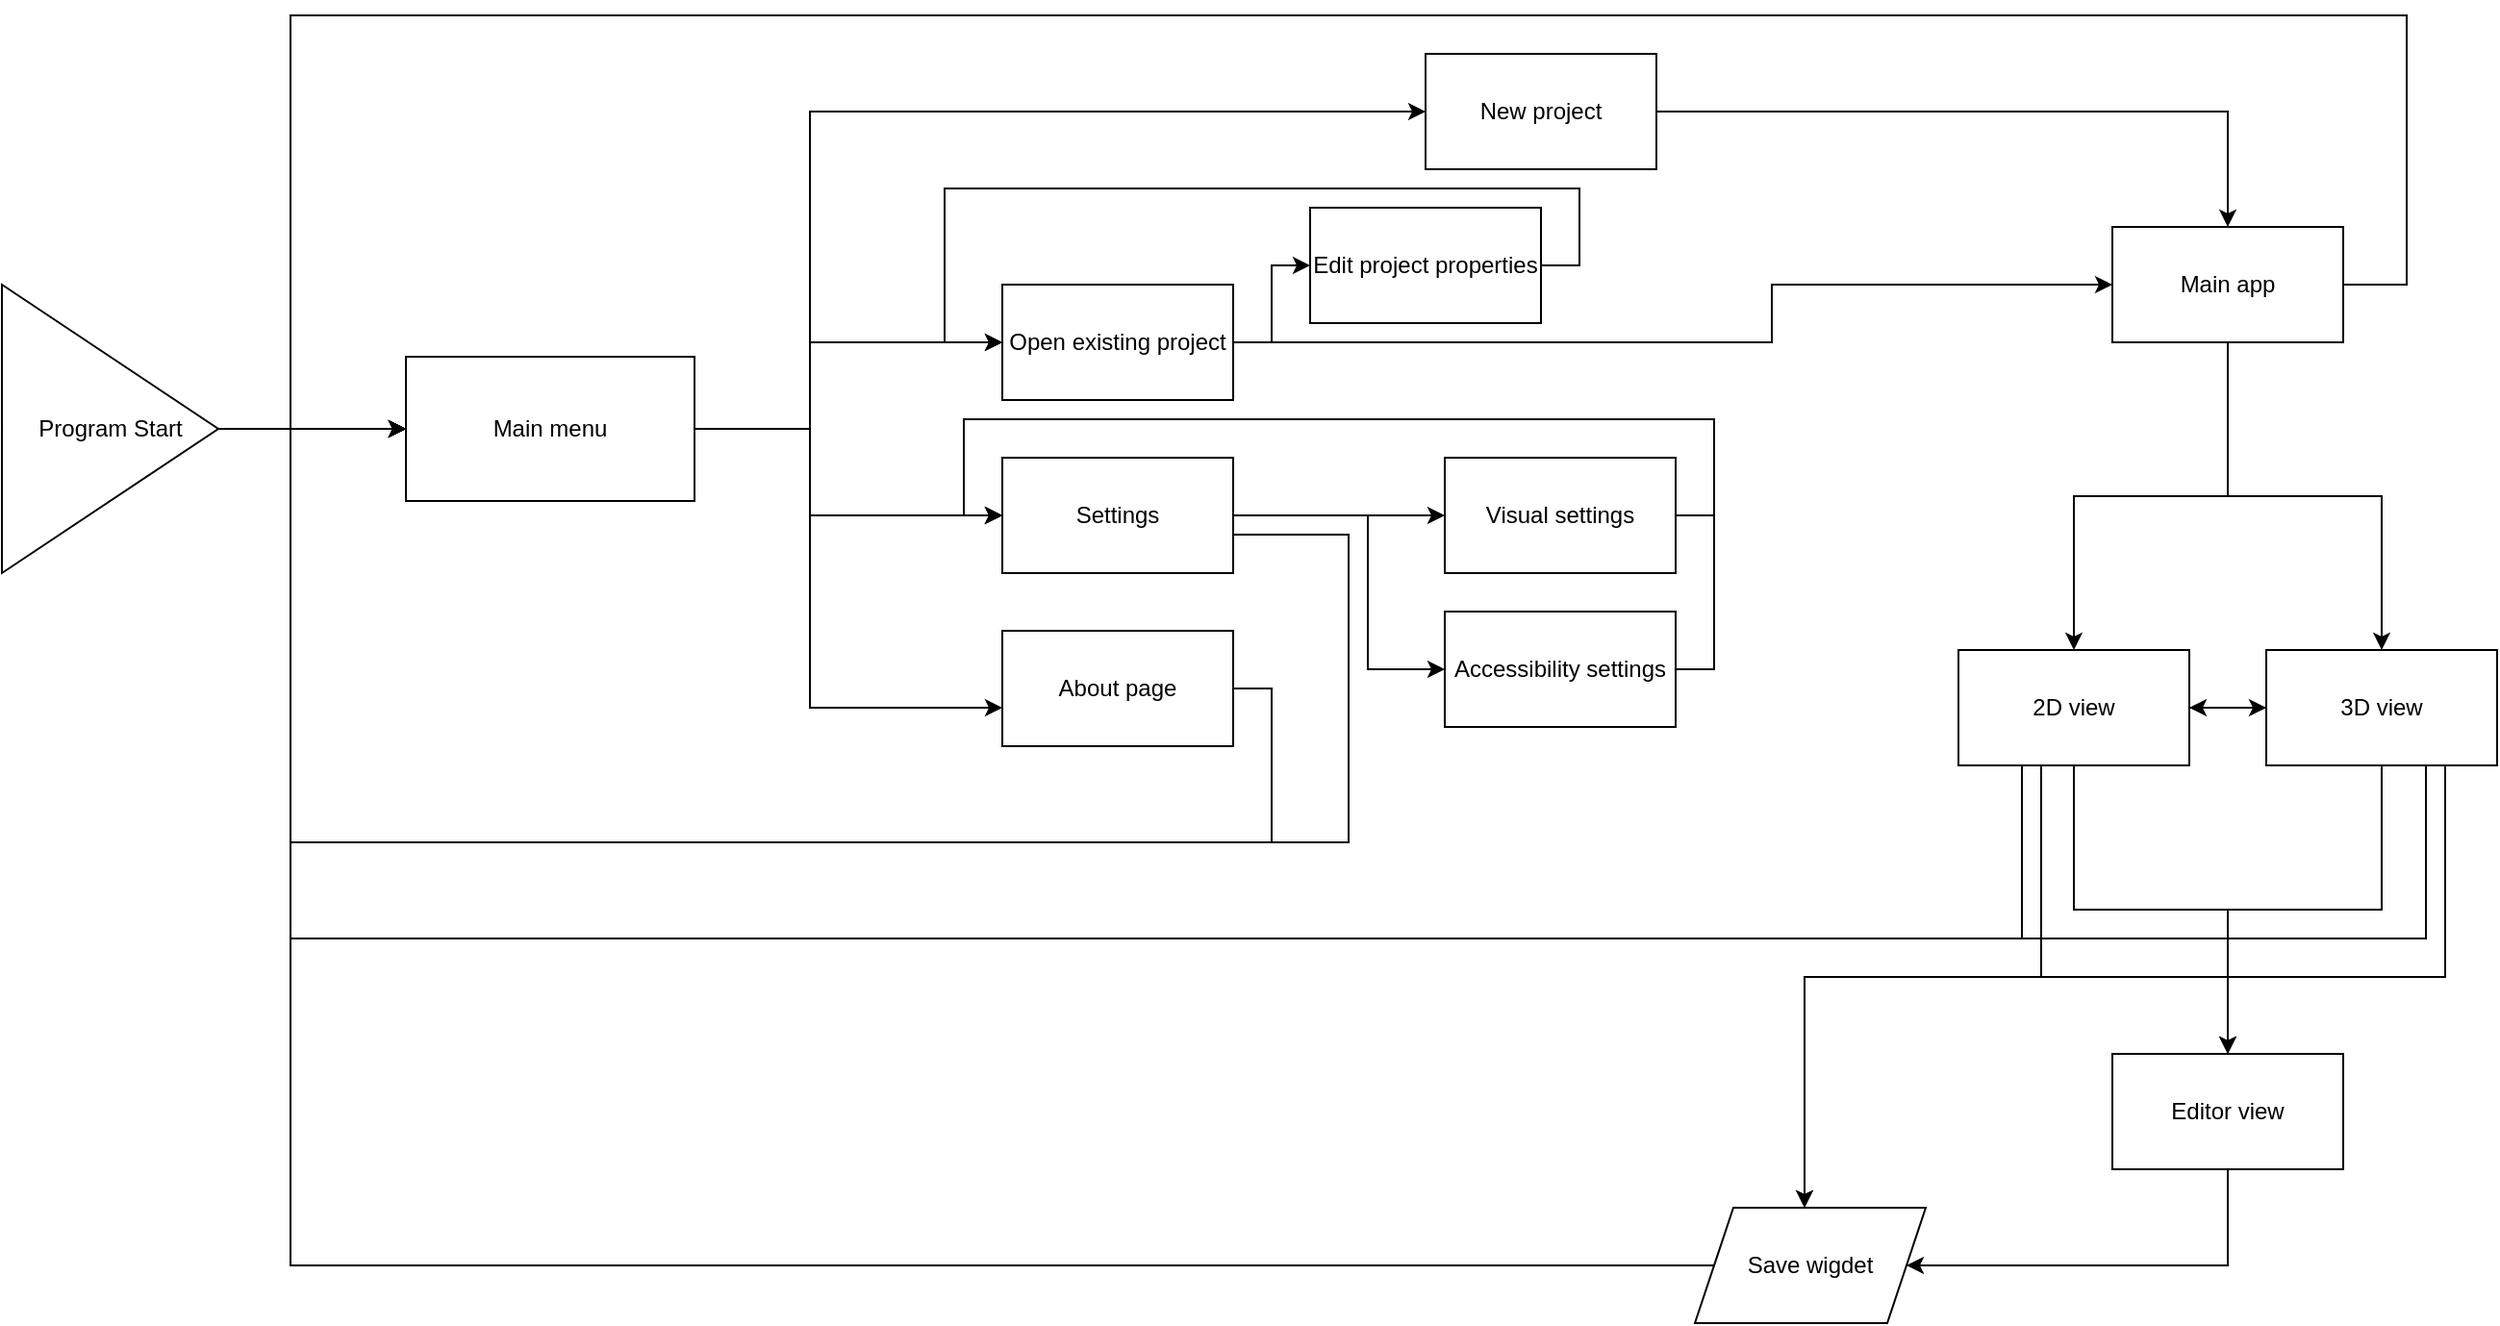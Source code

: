 <mxfile version="16.5.1" type="device" pages="15"><diagram id="y1HjKRMBmJmmDOGpvorN" name="Screen manager"><mxGraphModel dx="1822" dy="903" grid="1" gridSize="10" guides="1" tooltips="1" connect="1" arrows="1" fold="1" page="0" pageScale="1" pageWidth="827" pageHeight="1169" math="1" shadow="0"><root><mxCell id="0"/><mxCell id="1" parent="0"/><mxCell id="hxnYhVy_Qa4p-ToIlLYA-4" value="" style="edgeStyle=orthogonalEdgeStyle;rounded=0;orthogonalLoop=1;jettySize=auto;html=1;" parent="1" source="hxnYhVy_Qa4p-ToIlLYA-1" target="hxnYhVy_Qa4p-ToIlLYA-3" edge="1"><mxGeometry relative="1" as="geometry"/></mxCell><mxCell id="hxnYhVy_Qa4p-ToIlLYA-1" value="Program Start" style="triangle;whiteSpace=wrap;html=1;" parent="1" vertex="1"><mxGeometry x="-50" y="460" width="112.5" height="150" as="geometry"/></mxCell><mxCell id="hxnYhVy_Qa4p-ToIlLYA-6" value="" style="edgeStyle=orthogonalEdgeStyle;rounded=0;orthogonalLoop=1;jettySize=auto;html=1;" parent="1" source="hxnYhVy_Qa4p-ToIlLYA-3" target="hxnYhVy_Qa4p-ToIlLYA-5" edge="1"><mxGeometry relative="1" as="geometry"><Array as="points"><mxPoint x="370" y="535"/><mxPoint x="370" y="370"/></Array></mxGeometry></mxCell><mxCell id="hxnYhVy_Qa4p-ToIlLYA-8" value="" style="edgeStyle=orthogonalEdgeStyle;rounded=0;orthogonalLoop=1;jettySize=auto;html=1;" parent="1" source="hxnYhVy_Qa4p-ToIlLYA-3" target="hxnYhVy_Qa4p-ToIlLYA-7" edge="1"><mxGeometry relative="1" as="geometry"><Array as="points"><mxPoint x="370" y="535"/><mxPoint x="370" y="490"/></Array></mxGeometry></mxCell><mxCell id="hxnYhVy_Qa4p-ToIlLYA-14" value="" style="edgeStyle=orthogonalEdgeStyle;rounded=0;orthogonalLoop=1;jettySize=auto;html=1;" parent="1" source="hxnYhVy_Qa4p-ToIlLYA-3" target="hxnYhVy_Qa4p-ToIlLYA-13" edge="1"><mxGeometry relative="1" as="geometry"><Array as="points"><mxPoint x="370" y="535"/><mxPoint x="370" y="580"/></Array></mxGeometry></mxCell><mxCell id="7dcjgHLejTsCXaZJ43g9-2" value="" style="edgeStyle=orthogonalEdgeStyle;rounded=0;comic=0;sketch=0;orthogonalLoop=1;jettySize=auto;html=1;fontSize=44;elbow=vertical;" parent="1" source="hxnYhVy_Qa4p-ToIlLYA-3" target="7dcjgHLejTsCXaZJ43g9-1" edge="1"><mxGeometry relative="1" as="geometry"><Array as="points"><mxPoint x="370" y="535"/><mxPoint x="370" y="680"/></Array></mxGeometry></mxCell><mxCell id="hxnYhVy_Qa4p-ToIlLYA-3" value="Main menu" style="whiteSpace=wrap;html=1;" parent="1" vertex="1"><mxGeometry x="160" y="497.5" width="150" height="75" as="geometry"/></mxCell><mxCell id="hxnYhVy_Qa4p-ToIlLYA-18" value="" style="edgeStyle=orthogonalEdgeStyle;rounded=0;orthogonalLoop=1;jettySize=auto;html=1;" parent="1" source="hxnYhVy_Qa4p-ToIlLYA-5" target="hxnYhVy_Qa4p-ToIlLYA-22" edge="1"><mxGeometry relative="1" as="geometry"><mxPoint x="837" y="370" as="targetPoint"/></mxGeometry></mxCell><mxCell id="hxnYhVy_Qa4p-ToIlLYA-5" value="New project" style="whiteSpace=wrap;html=1;" parent="1" vertex="1"><mxGeometry x="690" y="340" width="120" height="60" as="geometry"/></mxCell><mxCell id="hxnYhVy_Qa4p-ToIlLYA-20" value="" style="edgeStyle=orthogonalEdgeStyle;rounded=0;orthogonalLoop=1;jettySize=auto;html=1;entryX=0;entryY=0.5;entryDx=0;entryDy=0;" parent="1" source="hxnYhVy_Qa4p-ToIlLYA-7" target="hxnYhVy_Qa4p-ToIlLYA-22" edge="1"><mxGeometry relative="1" as="geometry"><mxPoint x="837" y="490" as="targetPoint"/><Array as="points"><mxPoint x="870" y="490"/><mxPoint x="870" y="460"/></Array></mxGeometry></mxCell><mxCell id="tnDXb7XTvBPzrArsAJVs-2" value="" style="edgeStyle=orthogonalEdgeStyle;rounded=0;orthogonalLoop=1;jettySize=auto;html=1;fontSize=35;" parent="1" source="hxnYhVy_Qa4p-ToIlLYA-7" target="tnDXb7XTvBPzrArsAJVs-1" edge="1"><mxGeometry relative="1" as="geometry"/></mxCell><mxCell id="hxnYhVy_Qa4p-ToIlLYA-7" value="Open existing project" style="whiteSpace=wrap;html=1;" parent="1" vertex="1"><mxGeometry x="470" y="460" width="120" height="60" as="geometry"/></mxCell><mxCell id="hxnYhVy_Qa4p-ToIlLYA-15" style="edgeStyle=orthogonalEdgeStyle;rounded=0;orthogonalLoop=1;jettySize=auto;html=1;entryX=0;entryY=0.5;entryDx=0;entryDy=0;" parent="1" source="hxnYhVy_Qa4p-ToIlLYA-13" target="hxnYhVy_Qa4p-ToIlLYA-3" edge="1"><mxGeometry relative="1" as="geometry"><Array as="points"><mxPoint x="650" y="590"/><mxPoint x="650" y="750"/><mxPoint x="100" y="750"/><mxPoint x="100" y="535"/></Array></mxGeometry></mxCell><mxCell id="z9YUZSDEoYrI5wUQnAEl-3" value="" style="edgeStyle=orthogonalEdgeStyle;rounded=0;comic=0;sketch=0;orthogonalLoop=1;jettySize=auto;html=1;fontSize=44;elbow=vertical;" parent="1" source="hxnYhVy_Qa4p-ToIlLYA-13" target="z9YUZSDEoYrI5wUQnAEl-2" edge="1"><mxGeometry relative="1" as="geometry"/></mxCell><mxCell id="z9YUZSDEoYrI5wUQnAEl-5" value="" style="edgeStyle=orthogonalEdgeStyle;rounded=0;comic=0;sketch=0;orthogonalLoop=1;jettySize=auto;html=1;fontSize=44;elbow=vertical;" parent="1" source="hxnYhVy_Qa4p-ToIlLYA-13" target="z9YUZSDEoYrI5wUQnAEl-4" edge="1"><mxGeometry relative="1" as="geometry"><Array as="points"><mxPoint x="660" y="580"/><mxPoint x="660" y="660"/></Array></mxGeometry></mxCell><mxCell id="hxnYhVy_Qa4p-ToIlLYA-13" value="Settings" style="whiteSpace=wrap;html=1;" parent="1" vertex="1"><mxGeometry x="470" y="550" width="120" height="60" as="geometry"/></mxCell><mxCell id="hxnYhVy_Qa4p-ToIlLYA-26" value="" style="edgeStyle=orthogonalEdgeStyle;rounded=0;orthogonalLoop=1;jettySize=auto;html=1;fontSize=44;" parent="1" source="hxnYhVy_Qa4p-ToIlLYA-22" target="hxnYhVy_Qa4p-ToIlLYA-25" edge="1"><mxGeometry relative="1" as="geometry"/></mxCell><mxCell id="hxnYhVy_Qa4p-ToIlLYA-28" value="" style="edgeStyle=orthogonalEdgeStyle;rounded=0;orthogonalLoop=1;jettySize=auto;html=1;fontSize=44;" parent="1" source="hxnYhVy_Qa4p-ToIlLYA-22" target="hxnYhVy_Qa4p-ToIlLYA-27" edge="1"><mxGeometry relative="1" as="geometry"/></mxCell><mxCell id="hxnYhVy_Qa4p-ToIlLYA-29" style="edgeStyle=orthogonalEdgeStyle;rounded=0;orthogonalLoop=1;jettySize=auto;html=1;exitX=1;exitY=0.5;exitDx=0;exitDy=0;entryX=0;entryY=0.5;entryDx=0;entryDy=0;fontSize=44;" parent="1" source="hxnYhVy_Qa4p-ToIlLYA-22" target="hxnYhVy_Qa4p-ToIlLYA-3" edge="1"><mxGeometry relative="1" as="geometry"><Array as="points"><mxPoint x="1200" y="460"/><mxPoint x="1200" y="320"/><mxPoint x="100" y="320"/><mxPoint x="100" y="535"/></Array></mxGeometry></mxCell><mxCell id="hxnYhVy_Qa4p-ToIlLYA-22" value="Main app" style="whiteSpace=wrap;html=1;" parent="1" vertex="1"><mxGeometry x="1047" y="430" width="120" height="60" as="geometry"/></mxCell><mxCell id="hxnYhVy_Qa4p-ToIlLYA-31" style="edgeStyle=orthogonalEdgeStyle;rounded=0;orthogonalLoop=1;jettySize=auto;html=1;exitX=1;exitY=0.5;exitDx=0;exitDy=0;entryX=0;entryY=0.5;entryDx=0;entryDy=0;fontSize=44;" parent="1" source="hxnYhVy_Qa4p-ToIlLYA-25" target="hxnYhVy_Qa4p-ToIlLYA-27" edge="1"><mxGeometry relative="1" as="geometry"/></mxCell><mxCell id="hxnYhVy_Qa4p-ToIlLYA-34" style="edgeStyle=orthogonalEdgeStyle;rounded=0;orthogonalLoop=1;jettySize=auto;html=1;exitX=0.5;exitY=1;exitDx=0;exitDy=0;entryX=0.5;entryY=0;entryDx=0;entryDy=0;fontSize=44;" parent="1" source="hxnYhVy_Qa4p-ToIlLYA-25" target="hxnYhVy_Qa4p-ToIlLYA-32" edge="1"><mxGeometry relative="1" as="geometry"/></mxCell><mxCell id="hxnYhVy_Qa4p-ToIlLYA-35" style="edgeStyle=orthogonalEdgeStyle;rounded=0;orthogonalLoop=1;jettySize=auto;html=1;exitX=0.5;exitY=1;exitDx=0;exitDy=0;entryX=0;entryY=0.5;entryDx=0;entryDy=0;fontSize=44;" parent="1" source="hxnYhVy_Qa4p-ToIlLYA-25" target="hxnYhVy_Qa4p-ToIlLYA-3" edge="1"><mxGeometry relative="1" as="geometry"><Array as="points"><mxPoint x="1000" y="710"/><mxPoint x="1000" y="800"/><mxPoint x="100" y="800"/><mxPoint x="100" y="535"/></Array></mxGeometry></mxCell><mxCell id="hxnYhVy_Qa4p-ToIlLYA-39" style="edgeStyle=orthogonalEdgeStyle;rounded=0;orthogonalLoop=1;jettySize=auto;html=1;exitX=0.5;exitY=1;exitDx=0;exitDy=0;fontSize=44;" parent="1" source="hxnYhVy_Qa4p-ToIlLYA-25" edge="1"><mxGeometry relative="1" as="geometry"><mxPoint x="887" y="940" as="targetPoint"/><Array as="points"><mxPoint x="1010" y="710"/><mxPoint x="1010" y="820"/><mxPoint x="887" y="820"/></Array></mxGeometry></mxCell><mxCell id="hxnYhVy_Qa4p-ToIlLYA-25" value="2D view" style="whiteSpace=wrap;html=1;" parent="1" vertex="1"><mxGeometry x="967" y="650" width="120" height="60" as="geometry"/></mxCell><mxCell id="hxnYhVy_Qa4p-ToIlLYA-30" style="edgeStyle=orthogonalEdgeStyle;rounded=0;orthogonalLoop=1;jettySize=auto;html=1;entryX=1;entryY=0.5;entryDx=0;entryDy=0;fontSize=44;" parent="1" source="hxnYhVy_Qa4p-ToIlLYA-27" target="hxnYhVy_Qa4p-ToIlLYA-25" edge="1"><mxGeometry relative="1" as="geometry"/></mxCell><mxCell id="hxnYhVy_Qa4p-ToIlLYA-33" value="" style="edgeStyle=orthogonalEdgeStyle;orthogonalLoop=1;jettySize=auto;html=1;fontSize=44;elbow=vertical;sketch=0;rounded=0;noJump=0;ignoreEdge=0;orthogonal=0;comic=0;" parent="1" source="hxnYhVy_Qa4p-ToIlLYA-27" target="hxnYhVy_Qa4p-ToIlLYA-32" edge="1"><mxGeometry relative="1" as="geometry"/></mxCell><mxCell id="hxnYhVy_Qa4p-ToIlLYA-36" style="edgeStyle=orthogonalEdgeStyle;rounded=0;orthogonalLoop=1;jettySize=auto;html=1;exitX=0.5;exitY=1;exitDx=0;exitDy=0;entryX=0;entryY=0.5;entryDx=0;entryDy=0;fontSize=44;" parent="1" source="hxnYhVy_Qa4p-ToIlLYA-27" target="hxnYhVy_Qa4p-ToIlLYA-3" edge="1"><mxGeometry relative="1" as="geometry"><Array as="points"><mxPoint x="1210" y="710"/><mxPoint x="1210" y="800"/><mxPoint x="100" y="800"/><mxPoint x="100" y="535"/></Array></mxGeometry></mxCell><mxCell id="hxnYhVy_Qa4p-ToIlLYA-38" value="" style="edgeStyle=orthogonalEdgeStyle;rounded=0;orthogonalLoop=1;jettySize=auto;html=1;fontSize=44;" parent="1" source="hxnYhVy_Qa4p-ToIlLYA-27" edge="1"><mxGeometry relative="1" as="geometry"><Array as="points"><mxPoint x="1220" y="820"/><mxPoint x="887" y="820"/></Array><mxPoint x="887" y="940" as="targetPoint"/></mxGeometry></mxCell><mxCell id="hxnYhVy_Qa4p-ToIlLYA-27" value="3D view" style="whiteSpace=wrap;html=1;" parent="1" vertex="1"><mxGeometry x="1127" y="650" width="120" height="60" as="geometry"/></mxCell><mxCell id="hxnYhVy_Qa4p-ToIlLYA-40" style="edgeStyle=orthogonalEdgeStyle;rounded=0;comic=0;sketch=0;orthogonalLoop=1;jettySize=auto;html=1;exitX=0.5;exitY=1;exitDx=0;exitDy=0;fontSize=44;elbow=vertical;" parent="1" source="hxnYhVy_Qa4p-ToIlLYA-32" target="5_G4DnXUj1vJ2yX1uFWU-1" edge="1"><mxGeometry relative="1" as="geometry"><mxPoint x="947" y="970" as="targetPoint"/><Array as="points"><mxPoint x="1107" y="970"/></Array></mxGeometry></mxCell><mxCell id="hxnYhVy_Qa4p-ToIlLYA-32" value="Editor view" style="whiteSpace=wrap;html=1;" parent="1" vertex="1"><mxGeometry x="1047" y="860" width="120" height="60" as="geometry"/></mxCell><mxCell id="hxnYhVy_Qa4p-ToIlLYA-41" style="edgeStyle=orthogonalEdgeStyle;rounded=0;comic=0;sketch=0;orthogonalLoop=1;jettySize=auto;html=1;exitX=0;exitY=0.5;exitDx=0;exitDy=0;entryX=0;entryY=0.5;entryDx=0;entryDy=0;fontSize=44;elbow=vertical;" parent="1" source="5_G4DnXUj1vJ2yX1uFWU-1" target="hxnYhVy_Qa4p-ToIlLYA-3" edge="1"><mxGeometry relative="1" as="geometry"><Array as="points"><mxPoint x="100" y="970"/><mxPoint x="100" y="535"/></Array><mxPoint x="827" y="970" as="sourcePoint"/></mxGeometry></mxCell><mxCell id="7dcjgHLejTsCXaZJ43g9-4" style="edgeStyle=orthogonalEdgeStyle;rounded=0;comic=0;sketch=0;orthogonalLoop=1;jettySize=auto;html=1;fontSize=44;elbow=vertical;entryX=0;entryY=0.5;entryDx=0;entryDy=0;" parent="1" source="7dcjgHLejTsCXaZJ43g9-1" target="hxnYhVy_Qa4p-ToIlLYA-3" edge="1"><mxGeometry relative="1" as="geometry"><mxPoint x="110" y="630" as="targetPoint"/><Array as="points"><mxPoint x="610" y="670"/><mxPoint x="610" y="750"/><mxPoint x="100" y="750"/><mxPoint x="100" y="535"/></Array></mxGeometry></mxCell><mxCell id="7dcjgHLejTsCXaZJ43g9-1" value="About page" style="whiteSpace=wrap;html=1;" parent="1" vertex="1"><mxGeometry x="470" y="640" width="120" height="60" as="geometry"/></mxCell><mxCell id="z9YUZSDEoYrI5wUQnAEl-6" style="edgeStyle=orthogonalEdgeStyle;rounded=0;comic=0;sketch=0;orthogonalLoop=1;jettySize=auto;html=1;exitX=1;exitY=0.5;exitDx=0;exitDy=0;entryX=0;entryY=0.5;entryDx=0;entryDy=0;fontSize=44;elbow=vertical;" parent="1" source="z9YUZSDEoYrI5wUQnAEl-2" target="hxnYhVy_Qa4p-ToIlLYA-13" edge="1"><mxGeometry relative="1" as="geometry"><Array as="points"><mxPoint x="840" y="580"/><mxPoint x="840" y="530"/><mxPoint x="450" y="530"/><mxPoint x="450" y="580"/></Array></mxGeometry></mxCell><mxCell id="z9YUZSDEoYrI5wUQnAEl-2" value="Visual settings" style="whiteSpace=wrap;html=1;" parent="1" vertex="1"><mxGeometry x="700" y="550" width="120" height="60" as="geometry"/></mxCell><mxCell id="z9YUZSDEoYrI5wUQnAEl-7" style="edgeStyle=orthogonalEdgeStyle;rounded=0;comic=0;sketch=0;orthogonalLoop=1;jettySize=auto;html=1;exitX=1;exitY=0.5;exitDx=0;exitDy=0;fontSize=44;elbow=vertical;" parent="1" source="z9YUZSDEoYrI5wUQnAEl-4" edge="1"><mxGeometry relative="1" as="geometry"><mxPoint x="470" y="580" as="targetPoint"/><Array as="points"><mxPoint x="840" y="660"/><mxPoint x="840" y="530"/><mxPoint x="450" y="530"/><mxPoint x="450" y="580"/></Array></mxGeometry></mxCell><mxCell id="z9YUZSDEoYrI5wUQnAEl-4" value="Accessibility settings" style="whiteSpace=wrap;html=1;" parent="1" vertex="1"><mxGeometry x="700" y="630" width="120" height="60" as="geometry"/></mxCell><mxCell id="tnDXb7XTvBPzrArsAJVs-3" style="edgeStyle=orthogonalEdgeStyle;rounded=0;orthogonalLoop=1;jettySize=auto;html=1;entryX=0;entryY=0.5;entryDx=0;entryDy=0;fontSize=35;" parent="1" source="tnDXb7XTvBPzrArsAJVs-1" target="hxnYhVy_Qa4p-ToIlLYA-7" edge="1"><mxGeometry relative="1" as="geometry"><Array as="points"><mxPoint x="770" y="450"/><mxPoint x="770" y="410"/><mxPoint x="440" y="410"/><mxPoint x="440" y="490"/></Array></mxGeometry></mxCell><mxCell id="tnDXb7XTvBPzrArsAJVs-1" value="Edit project properties" style="whiteSpace=wrap;html=1;" parent="1" vertex="1"><mxGeometry x="630" y="420" width="120" height="60" as="geometry"/></mxCell><mxCell id="5_G4DnXUj1vJ2yX1uFWU-1" value="Save wigdet" style="shape=parallelogram;perimeter=parallelogramPerimeter;whiteSpace=wrap;html=1;fixedSize=1;" parent="1" vertex="1"><mxGeometry x="830" y="940" width="120" height="60" as="geometry"/></mxCell></root></mxGraphModel></diagram><diagram id="YHxb8Wq1LGtLLouCogWO" name="Main Menu"><mxGraphModel dx="1422" dy="903" grid="1" gridSize="10" guides="1" tooltips="1" connect="1" arrows="1" fold="1" page="1" pageScale="1" pageWidth="827" pageHeight="1169" math="0" shadow="0"><root><mxCell id="ByZqfT-NYa6IWPlVlSL2-0"/><mxCell id="ByZqfT-NYa6IWPlVlSL2-1" parent="ByZqfT-NYa6IWPlVlSL2-0"/><mxCell id="ByZqfT-NYa6IWPlVlSL2-4" value="" style="swimlane;startSize=0;fontSize=44;" parent="ByZqfT-NYa6IWPlVlSL2-1" vertex="1"><mxGeometry width="1280" height="720" as="geometry"><mxRectangle width="50" height="40" as="alternateBounds"/></mxGeometry></mxCell><mxCell id="ByZqfT-NYa6IWPlVlSL2-6" value="New Project" style="rounded=1;whiteSpace=wrap;html=1;fontSize=44;" parent="ByZqfT-NYa6IWPlVlSL2-4" vertex="1"><mxGeometry x="515" y="220" width="250" height="120" as="geometry"/></mxCell><mxCell id="ByZqfT-NYa6IWPlVlSL2-7" value="Open Project" style="rounded=1;whiteSpace=wrap;html=1;fontSize=44;" parent="ByZqfT-NYa6IWPlVlSL2-4" vertex="1"><mxGeometry x="515" y="370" width="250" height="120" as="geometry"/></mxCell><mxCell id="ByZqfT-NYa6IWPlVlSL2-8" value="Settings" style="rounded=1;whiteSpace=wrap;html=1;fontSize=44;" parent="ByZqfT-NYa6IWPlVlSL2-4" vertex="1"><mxGeometry x="515" y="524.5" width="250" height="120" as="geometry"/></mxCell><mxCell id="ByZqfT-NYa6IWPlVlSL2-9" value="Quit" style="rounded=1;whiteSpace=wrap;html=1;fontSize=44;" parent="ByZqfT-NYa6IWPlVlSL2-4" vertex="1"><mxGeometry x="1121" y="644.5" width="120" height="60" as="geometry"/></mxCell><mxCell id="ByZqfT-NYa6IWPlVlSL2-10" value="Logo" style="rounded=0;whiteSpace=wrap;html=1;fontSize=44;" parent="ByZqfT-NYa6IWPlVlSL2-4" vertex="1"><mxGeometry x="515" y="10" width="250" height="170" as="geometry"/></mxCell><mxCell id="ByZqfT-NYa6IWPlVlSL2-11" value="About" style="rounded=1;whiteSpace=wrap;html=1;fontSize=44;" parent="ByZqfT-NYa6IWPlVlSL2-4" vertex="1"><mxGeometry x="1121" y="10" width="120" height="60" as="geometry"/></mxCell></root></mxGraphModel></diagram><diagram id="GUuLk0sWWdbYy9drwkF8" name="Settings"><mxGraphModel dx="1422" dy="903" grid="1" gridSize="10" guides="1" tooltips="1" connect="1" arrows="1" fold="1" page="1" pageScale="1" pageWidth="827" pageHeight="1169" math="0" shadow="0"><root><mxCell id="FUbFAXUJCERLR2pTmydD-0"/><mxCell id="FUbFAXUJCERLR2pTmydD-1" parent="FUbFAXUJCERLR2pTmydD-0"/><mxCell id="C2yXPKMaesrYYUX-etZh-0" value="" style="swimlane;startSize=0;fontSize=44;" parent="FUbFAXUJCERLR2pTmydD-1" vertex="1"><mxGeometry width="1280" height="720" as="geometry"><mxRectangle width="50" height="40" as="alternateBounds"/></mxGeometry></mxCell><mxCell id="C2yXPKMaesrYYUX-etZh-1" value="Visual Settings" style="rounded=1;whiteSpace=wrap;html=1;fontSize=44;" parent="C2yXPKMaesrYYUX-etZh-0" vertex="1"><mxGeometry x="440" y="120" width="400" height="200" as="geometry"/></mxCell><mxCell id="C2yXPKMaesrYYUX-etZh-2" value="Accessibility Settings" style="rounded=1;whiteSpace=wrap;html=1;fontSize=44;" parent="C2yXPKMaesrYYUX-etZh-0" vertex="1"><mxGeometry x="440" y="400" width="400" height="200" as="geometry"/></mxCell><mxCell id="C2yXPKMaesrYYUX-etZh-4" value="Back" style="rounded=1;whiteSpace=wrap;html=1;fontSize=44;" parent="C2yXPKMaesrYYUX-etZh-0" vertex="1"><mxGeometry x="30" y="30" width="120" height="60" as="geometry"/></mxCell></root></mxGraphModel></diagram><diagram id="8zkNwHPFPgKMUsjCsVjn" name="Visual Settings"><mxGraphModel dx="1378" dy="1131" grid="1" gridSize="10" guides="1" tooltips="1" connect="1" arrows="1" fold="1" page="1" pageScale="1" pageWidth="827" pageHeight="1169" math="0" shadow="0"><root><mxCell id="8rDiQw8MHeIOmOzPmqa8-0"/><mxCell id="8rDiQw8MHeIOmOzPmqa8-1" parent="8rDiQw8MHeIOmOzPmqa8-0"/><mxCell id="KJS3l0QDS6gvze_eFKP1-0" value="" style="swimlane;startSize=0;fontSize=44;" parent="8rDiQw8MHeIOmOzPmqa8-1" vertex="1"><mxGeometry width="1280" height="720" as="geometry"><mxRectangle width="50" height="40" as="alternateBounds"/></mxGeometry></mxCell><mxCell id="KJS3l0QDS6gvze_eFKP1-3" value="Back" style="rounded=1;whiteSpace=wrap;html=1;fontSize=44;" parent="KJS3l0QDS6gvze_eFKP1-0" vertex="1"><mxGeometry x="30" y="30" width="120" height="60" as="geometry"/></mxCell><mxCell id="KJS3l0QDS6gvze_eFKP1-5" value="" style="verticalLabelPosition=bottom;shadow=0;dashed=0;align=center;html=1;verticalAlign=top;strokeWidth=1;shape=mxgraph.mockup.navigation.scrollBar;barPos=20;fillColor2=#000000;strokeColor2=none;direction=north;fontSize=44;" parent="KJS3l0QDS6gvze_eFKP1-0" vertex="1"><mxGeometry x="1231" y="25" width="20" height="670" as="geometry"/></mxCell><mxCell id="KJS3l0QDS6gvze_eFKP1-8" value="Label" style="shape=ext;double=1;rounded=0;whiteSpace=wrap;html=1;fontSize=44;" parent="KJS3l0QDS6gvze_eFKP1-0" vertex="1"><mxGeometry x="50" y="200" width="240" height="60" as="geometry"/></mxCell><mxCell id="KJS3l0QDS6gvze_eFKP1-9" value="Option" style="shape=trapezoid;perimeter=trapezoidPerimeter;whiteSpace=wrap;html=1;fixedSize=1;fontSize=44;" parent="KJS3l0QDS6gvze_eFKP1-0" vertex="1"><mxGeometry x="670" y="280" width="520" height="60" as="geometry"/></mxCell><mxCell id="KJS3l0QDS6gvze_eFKP1-10" value="Label" style="shape=ext;double=1;rounded=0;whiteSpace=wrap;html=1;fontSize=44;" parent="KJS3l0QDS6gvze_eFKP1-0" vertex="1"><mxGeometry x="50" y="280" width="240" height="60" as="geometry"/></mxCell><mxCell id="KJS3l0QDS6gvze_eFKP1-11" value="Option" style="shape=trapezoid;perimeter=trapezoidPerimeter;whiteSpace=wrap;html=1;fixedSize=1;fontSize=44;" parent="KJS3l0QDS6gvze_eFKP1-0" vertex="1"><mxGeometry x="670" y="360" width="520" height="60" as="geometry"/></mxCell><mxCell id="KJS3l0QDS6gvze_eFKP1-12" value="Label" style="shape=ext;double=1;rounded=0;whiteSpace=wrap;html=1;fontSize=44;" parent="KJS3l0QDS6gvze_eFKP1-0" vertex="1"><mxGeometry x="50" y="360" width="240" height="60" as="geometry"/></mxCell><mxCell id="KJS3l0QDS6gvze_eFKP1-13" value="Option" style="shape=trapezoid;perimeter=trapezoidPerimeter;whiteSpace=wrap;html=1;fixedSize=1;fontSize=44;" parent="KJS3l0QDS6gvze_eFKP1-0" vertex="1"><mxGeometry x="670" y="440" width="520" height="60" as="geometry"/></mxCell><mxCell id="KJS3l0QDS6gvze_eFKP1-14" value="Label" style="shape=ext;double=1;rounded=0;whiteSpace=wrap;html=1;fontSize=44;" parent="KJS3l0QDS6gvze_eFKP1-0" vertex="1"><mxGeometry x="50" y="440" width="240" height="60" as="geometry"/></mxCell><mxCell id="KJS3l0QDS6gvze_eFKP1-16" value="Label" style="shape=ext;double=1;rounded=0;whiteSpace=wrap;html=1;fontSize=44;" parent="KJS3l0QDS6gvze_eFKP1-0" vertex="1"><mxGeometry x="50" y="520" width="240" height="60" as="geometry"/></mxCell><mxCell id="t98L6jEALq2shIUJw4-6-1" value="" style="line;strokeWidth=2;html=1;fontSize=61;" parent="KJS3l0QDS6gvze_eFKP1-0" vertex="1"><mxGeometry x="40" y="180" width="1160" height="10" as="geometry"/></mxCell><mxCell id="t98L6jEALq2shIUJw4-6-3" value="" style="line;strokeWidth=2;html=1;fontSize=61;" parent="KJS3l0QDS6gvze_eFKP1-0" vertex="1"><mxGeometry x="40" y="650" width="1160" height="10" as="geometry"/></mxCell><mxCell id="AuRYKDrz5uhNW-oPUKRn-0" value="" style="swimlane;startSize=0;fontSize=61;" parent="8rDiQw8MHeIOmOzPmqa8-1" vertex="1"><mxGeometry x="30" y="110" width="1180" height="590" as="geometry"><mxRectangle x="30" y="110" width="50" height="40" as="alternateBounds"/></mxGeometry></mxCell><mxCell id="KJS3l0QDS6gvze_eFKP1-7" value="Option" style="shape=trapezoid;perimeter=trapezoidPerimeter;whiteSpace=wrap;html=1;fixedSize=1;fontSize=44;" parent="AuRYKDrz5uhNW-oPUKRn-0" vertex="1"><mxGeometry x="640" y="90" width="520" height="60" as="geometry"/></mxCell><mxCell id="KJS3l0QDS6gvze_eFKP1-15" value="Option" style="shape=trapezoid;perimeter=trapezoidPerimeter;whiteSpace=wrap;html=1;fixedSize=1;fontSize=44;" parent="AuRYKDrz5uhNW-oPUKRn-0" vertex="1"><mxGeometry x="640" y="410" width="520" height="60" as="geometry"/></mxCell><mxCell id="t98L6jEALq2shIUJw4-6-2" value="&lt;font style=&quot;font-size: 61px&quot;&gt;3D&lt;/font&gt;" style="text;strokeColor=none;fillColor=none;html=1;fontSize=24;fontStyle=1;verticalAlign=middle;align=center;" parent="AuRYKDrz5uhNW-oPUKRn-0" vertex="1"><mxGeometry x="477" y="450" width="226" height="120" as="geometry"/></mxCell><mxCell id="t98L6jEALq2shIUJw4-6-0" value="&lt;font style=&quot;font-size: 61px&quot;&gt;General&lt;/font&gt;" style="text;strokeColor=none;fillColor=none;html=1;fontSize=24;fontStyle=1;verticalAlign=middle;align=center;" parent="AuRYKDrz5uhNW-oPUKRn-0" vertex="1"><mxGeometry x="477" y="-30" width="226" height="120" as="geometry"/></mxCell></root></mxGraphModel></diagram><diagram id="GorCS-yD7EzuiOoIuhkR" name="Accessibility Settings"><mxGraphModel dx="1695" dy="1392" grid="1" gridSize="10" guides="1" tooltips="1" connect="1" arrows="1" fold="1" page="1" pageScale="1" pageWidth="827" pageHeight="1169" math="0" shadow="0"><root><mxCell id="xlXR1Ywes91utxUVo3vW-0"/><mxCell id="xlXR1Ywes91utxUVo3vW-1" parent="xlXR1Ywes91utxUVo3vW-0"/><mxCell id="xlXR1Ywes91utxUVo3vW-2" value="" style="swimlane;startSize=0;fontSize=44;" parent="xlXR1Ywes91utxUVo3vW-1" vertex="1"><mxGeometry width="1280" height="720" as="geometry"><mxRectangle width="50" height="40" as="alternateBounds"/></mxGeometry></mxCell><mxCell id="xlXR1Ywes91utxUVo3vW-3" value="Back" style="rounded=1;whiteSpace=wrap;html=1;fontSize=44;" parent="xlXR1Ywes91utxUVo3vW-2" vertex="1"><mxGeometry x="30" y="30" width="120" height="60" as="geometry"/></mxCell><mxCell id="xlXR1Ywes91utxUVo3vW-5" value="" style="verticalLabelPosition=bottom;shadow=0;dashed=0;align=center;html=1;verticalAlign=top;strokeWidth=1;shape=mxgraph.mockup.navigation.scrollBar;barPos=20;fillColor2=#000000;strokeColor2=none;direction=north;fontSize=44;" parent="xlXR1Ywes91utxUVo3vW-2" vertex="1"><mxGeometry x="1231" y="25" width="20" height="670" as="geometry"/></mxCell><mxCell id="x8_sI_Zy1aUJhyLWTf7p-0" value="" style="swimlane;startSize=0;fontSize=61;" parent="xlXR1Ywes91utxUVo3vW-2" vertex="1"><mxGeometry x="30" y="110" width="1180" height="570" as="geometry"><mxRectangle x="30" y="110" width="50" height="40" as="alternateBounds"/></mxGeometry></mxCell><mxCell id="xlXR1Ywes91utxUVo3vW-4" value="Option" style="shape=trapezoid;perimeter=trapezoidPerimeter;whiteSpace=wrap;html=1;fixedSize=1;fontSize=44;" parent="x8_sI_Zy1aUJhyLWTf7p-0" vertex="1"><mxGeometry x="640" y="10" width="520" height="60" as="geometry"/></mxCell><mxCell id="mZhcnUtj6qJGW837EFtW-0" value="Option" style="shape=trapezoid;perimeter=trapezoidPerimeter;whiteSpace=wrap;html=1;fixedSize=1;fontSize=44;" parent="x8_sI_Zy1aUJhyLWTf7p-0" vertex="1"><mxGeometry x="640" y="90" width="520" height="60" as="geometry"/></mxCell><mxCell id="mZhcnUtj6qJGW837EFtW-4" value="Option" style="shape=trapezoid;perimeter=trapezoidPerimeter;whiteSpace=wrap;html=1;fixedSize=1;fontSize=44;" parent="x8_sI_Zy1aUJhyLWTf7p-0" vertex="1"><mxGeometry x="640" y="170" width="520" height="60" as="geometry"/></mxCell><mxCell id="mZhcnUtj6qJGW837EFtW-5" value="Option" style="shape=trapezoid;perimeter=trapezoidPerimeter;whiteSpace=wrap;html=1;fixedSize=1;fontSize=44;" parent="x8_sI_Zy1aUJhyLWTf7p-0" vertex="1"><mxGeometry x="640" y="250" width="520" height="60" as="geometry"/></mxCell><mxCell id="mZhcnUtj6qJGW837EFtW-6" value="Option" style="shape=trapezoid;perimeter=trapezoidPerimeter;whiteSpace=wrap;html=1;fixedSize=1;fontSize=44;" parent="x8_sI_Zy1aUJhyLWTf7p-0" vertex="1"><mxGeometry x="640" y="330" width="520" height="60" as="geometry"/></mxCell><mxCell id="mZhcnUtj6qJGW837EFtW-7" value="Option" style="shape=trapezoid;perimeter=trapezoidPerimeter;whiteSpace=wrap;html=1;fixedSize=1;fontSize=44;" parent="x8_sI_Zy1aUJhyLWTf7p-0" vertex="1"><mxGeometry x="640" y="410" width="520" height="60" as="geometry"/></mxCell><mxCell id="mZhcnUtj6qJGW837EFtW-8" value="Option" style="shape=trapezoid;perimeter=trapezoidPerimeter;whiteSpace=wrap;html=1;fixedSize=1;fontSize=44;" parent="x8_sI_Zy1aUJhyLWTf7p-0" vertex="1"><mxGeometry x="640" y="490" width="520" height="60" as="geometry"/></mxCell><mxCell id="xlXR1Ywes91utxUVo3vW-6" value="Label" style="shape=ext;double=1;rounded=0;whiteSpace=wrap;html=1;fontSize=44;" parent="xlXR1Ywes91utxUVo3vW-2" vertex="1"><mxGeometry x="50" y="120" width="240" height="60" as="geometry"/></mxCell><mxCell id="xlXR1Ywes91utxUVo3vW-8" value="Label" style="shape=ext;double=1;rounded=0;whiteSpace=wrap;html=1;fontSize=44;" parent="xlXR1Ywes91utxUVo3vW-2" vertex="1"><mxGeometry x="50" y="200" width="240" height="60" as="geometry"/></mxCell><mxCell id="xlXR1Ywes91utxUVo3vW-10" value="Label" style="shape=ext;double=1;rounded=0;whiteSpace=wrap;html=1;fontSize=44;" parent="xlXR1Ywes91utxUVo3vW-2" vertex="1"><mxGeometry x="50" y="280" width="240" height="60" as="geometry"/></mxCell><mxCell id="xlXR1Ywes91utxUVo3vW-12" value="Label" style="shape=ext;double=1;rounded=0;whiteSpace=wrap;html=1;fontSize=44;" parent="xlXR1Ywes91utxUVo3vW-2" vertex="1"><mxGeometry x="50" y="360" width="240" height="60" as="geometry"/></mxCell><mxCell id="xlXR1Ywes91utxUVo3vW-14" value="Label" style="shape=ext;double=1;rounded=0;whiteSpace=wrap;html=1;fontSize=44;" parent="xlXR1Ywes91utxUVo3vW-2" vertex="1"><mxGeometry x="50" y="440" width="240" height="60" as="geometry"/></mxCell><mxCell id="xlXR1Ywes91utxUVo3vW-16" value="Label" style="shape=ext;double=1;rounded=0;whiteSpace=wrap;html=1;fontSize=44;" parent="xlXR1Ywes91utxUVo3vW-2" vertex="1"><mxGeometry x="50" y="520" width="240" height="60" as="geometry"/></mxCell><mxCell id="xlXR1Ywes91utxUVo3vW-18" value="Label" style="shape=ext;double=1;rounded=0;whiteSpace=wrap;html=1;fontSize=44;" parent="xlXR1Ywes91utxUVo3vW-2" vertex="1"><mxGeometry x="50" y="600" width="240" height="60" as="geometry"/></mxCell></root></mxGraphModel></diagram><diagram id="3Qs4qT1ZG_JYWCdZ9M6T" name="About"><mxGraphModel dx="1102" dy="905" grid="1" gridSize="10" guides="1" tooltips="1" connect="1" arrows="1" fold="1" page="1" pageScale="1" pageWidth="827" pageHeight="1169" math="0" shadow="0"><root><mxCell id="DxoWOO_-bhIfjy5GCNLm-0"/><mxCell id="DxoWOO_-bhIfjy5GCNLm-1" parent="DxoWOO_-bhIfjy5GCNLm-0"/><mxCell id="DxoWOO_-bhIfjy5GCNLm-2" value="" style="swimlane;startSize=0;fontSize=44;" parent="DxoWOO_-bhIfjy5GCNLm-1" vertex="1"><mxGeometry width="1280" height="720" as="geometry"><mxRectangle width="50" height="40" as="alternateBounds"/></mxGeometry></mxCell><mxCell id="DxoWOO_-bhIfjy5GCNLm-5" value="Back" style="rounded=1;whiteSpace=wrap;html=1;fontSize=44;" parent="DxoWOO_-bhIfjy5GCNLm-2" vertex="1"><mxGeometry x="30" y="30" width="120" height="60" as="geometry"/></mxCell><mxCell id="DxoWOO_-bhIfjy5GCNLm-6" value="About and credits text" style="rounded=0;whiteSpace=wrap;html=1;fontSize=61;" parent="DxoWOO_-bhIfjy5GCNLm-2" vertex="1"><mxGeometry x="150" y="120" width="1020" height="570" as="geometry"/></mxCell></root></mxGraphModel></diagram><diagram id="Jrj1oc9xuv5RLvzIfutG" name="Open existing project"><mxGraphModel dx="1574" dy="1293" grid="1" gridSize="10" guides="1" tooltips="1" connect="1" arrows="1" fold="1" page="1" pageScale="1" pageWidth="827" pageHeight="1169" math="0" shadow="0"><root><mxCell id="4G4gcfNNePqY2xTqdkYn-0"/><mxCell id="4G4gcfNNePqY2xTqdkYn-1" parent="4G4gcfNNePqY2xTqdkYn-0"/><mxCell id="w5Eqwfx-o9U8o69mYhrf-0" value="" style="swimlane;startSize=0;fontSize=44;" parent="4G4gcfNNePqY2xTqdkYn-1" vertex="1"><mxGeometry width="1280" height="720" as="geometry"><mxRectangle width="50" height="40" as="alternateBounds"/></mxGeometry></mxCell><mxCell id="w5Eqwfx-o9U8o69mYhrf-1" value="Back" style="rounded=1;whiteSpace=wrap;html=1;fontSize=44;" parent="w5Eqwfx-o9U8o69mYhrf-0" vertex="1"><mxGeometry x="30" y="30" width="120" height="60" as="geometry"/></mxCell><mxCell id="w5Eqwfx-o9U8o69mYhrf-2" value="" style="verticalLabelPosition=bottom;shadow=0;dashed=0;align=center;html=1;verticalAlign=top;strokeWidth=1;shape=mxgraph.mockup.navigation.scrollBar;barPos=97.642;fillColor2=#000000;strokeColor2=none;direction=north;fontSize=44;" parent="w5Eqwfx-o9U8o69mYhrf-0" vertex="1"><mxGeometry x="1231" y="110" width="20" height="520" as="geometry"/></mxCell><mxCell id="w5Eqwfx-o9U8o69mYhrf-3" value="" style="swimlane;startSize=0;fontSize=61;" parent="w5Eqwfx-o9U8o69mYhrf-0" vertex="1"><mxGeometry x="40" y="110" width="1160" height="520" as="geometry"><mxRectangle x="30" y="110" width="50" height="40" as="alternateBounds"/></mxGeometry></mxCell><mxCell id="w5Eqwfx-o9U8o69mYhrf-26" value="World" style="rounded=1;whiteSpace=wrap;html=1;fontSize=35;" parent="w5Eqwfx-o9U8o69mYhrf-3" vertex="1"><mxGeometry x="50" y="40" width="1060" height="60" as="geometry"/></mxCell><mxCell id="w5Eqwfx-o9U8o69mYhrf-28" value="World" style="rounded=1;whiteSpace=wrap;html=1;fontSize=35;" parent="w5Eqwfx-o9U8o69mYhrf-3" vertex="1"><mxGeometry x="50" y="110" width="1060" height="60" as="geometry"/></mxCell><mxCell id="w5Eqwfx-o9U8o69mYhrf-29" value="World" style="rounded=1;whiteSpace=wrap;html=1;fontSize=35;" parent="w5Eqwfx-o9U8o69mYhrf-3" vertex="1"><mxGeometry x="50" y="180" width="1060" height="60" as="geometry"/></mxCell><mxCell id="w5Eqwfx-o9U8o69mYhrf-30" value="World" style="rounded=1;whiteSpace=wrap;html=1;fontSize=35;" parent="w5Eqwfx-o9U8o69mYhrf-3" vertex="1"><mxGeometry x="50" y="250" width="1060" height="60" as="geometry"/></mxCell><mxCell id="w5Eqwfx-o9U8o69mYhrf-31" value="World" style="rounded=1;whiteSpace=wrap;html=1;fontSize=35;" parent="w5Eqwfx-o9U8o69mYhrf-3" vertex="1"><mxGeometry x="50" y="320" width="1060" height="60" as="geometry"/></mxCell><mxCell id="w5Eqwfx-o9U8o69mYhrf-32" value="World" style="rounded=1;whiteSpace=wrap;html=1;fontSize=35;" parent="w5Eqwfx-o9U8o69mYhrf-3" vertex="1"><mxGeometry x="50" y="390" width="1060" height="60" as="geometry"/></mxCell><mxCell id="w5Eqwfx-o9U8o69mYhrf-33" value="World" style="rounded=1;whiteSpace=wrap;html=1;fontSize=35;" parent="w5Eqwfx-o9U8o69mYhrf-3" vertex="1"><mxGeometry x="50" y="460" width="1060" height="60" as="geometry"/></mxCell><mxCell id="w5Eqwfx-o9U8o69mYhrf-21" value="Edit" style="rounded=1;whiteSpace=wrap;html=1;fontSize=44;" parent="w5Eqwfx-o9U8o69mYhrf-0" vertex="1"><mxGeometry x="490" y="650" width="300" height="60" as="geometry"/></mxCell><mxCell id="w5Eqwfx-o9U8o69mYhrf-23" value="Delete" style="rounded=1;whiteSpace=wrap;html=1;fontSize=44;" parent="w5Eqwfx-o9U8o69mYhrf-0" vertex="1"><mxGeometry x="40" y="650" width="300" height="60" as="geometry"/></mxCell><mxCell id="w5Eqwfx-o9U8o69mYhrf-24" value="Load" style="rounded=1;whiteSpace=wrap;html=1;fontSize=44;" parent="w5Eqwfx-o9U8o69mYhrf-0" vertex="1"><mxGeometry x="941" y="650" width="300" height="60" as="geometry"/></mxCell></root></mxGraphModel></diagram><diagram id="i_apHAKsBzHAqHcoQk_a" name="Edit Project"><mxGraphModel dx="1469" dy="1207" grid="1" gridSize="10" guides="1" tooltips="1" connect="1" arrows="1" fold="1" page="1" pageScale="1" pageWidth="827" pageHeight="1169" math="0" shadow="0"><root><mxCell id="eocmjtoe9wVhqukk74wn-0"/><mxCell id="eocmjtoe9wVhqukk74wn-1" parent="eocmjtoe9wVhqukk74wn-0"/><mxCell id="w26OdllpkApBo2czrDmE-0" value="" style="swimlane;startSize=0;fontSize=44;" parent="eocmjtoe9wVhqukk74wn-1" vertex="1"><mxGeometry width="1280" height="720" as="geometry"><mxRectangle width="50" height="40" as="alternateBounds"/></mxGeometry></mxCell><mxCell id="w26OdllpkApBo2czrDmE-3" value="" style="swimlane;startSize=0;fontSize=61;" parent="w26OdllpkApBo2czrDmE-0" vertex="1"><mxGeometry x="65" y="90" width="1155" height="610" as="geometry"><mxRectangle x="30" y="110" width="50" height="40" as="alternateBounds"/></mxGeometry></mxCell><mxCell id="mn_2GkNkFtCT1x87z4ye-2" value="Label" style="rounded=0;whiteSpace=wrap;html=1;shadow=0;glass=0;sketch=0;fontSize=35;" parent="w26OdllpkApBo2czrDmE-3" vertex="1"><mxGeometry x="25" y="30" width="425" height="60" as="geometry"/></mxCell><mxCell id="mn_2GkNkFtCT1x87z4ye-3" value="Option" style="shape=parallelogram;perimeter=parallelogramPerimeter;whiteSpace=wrap;html=1;fixedSize=1;rounded=0;shadow=0;glass=0;sketch=0;fontSize=35;" parent="w26OdllpkApBo2czrDmE-3" vertex="1"><mxGeometry x="677.5" y="35" width="445" height="60" as="geometry"/></mxCell><mxCell id="mn_2GkNkFtCT1x87z4ye-4" value="Label" style="rounded=0;whiteSpace=wrap;html=1;shadow=0;glass=0;sketch=0;fontSize=35;" parent="w26OdllpkApBo2czrDmE-3" vertex="1"><mxGeometry x="22.5" y="110" width="425" height="60" as="geometry"/></mxCell><mxCell id="mn_2GkNkFtCT1x87z4ye-5" value="Option" style="shape=parallelogram;perimeter=parallelogramPerimeter;whiteSpace=wrap;html=1;fixedSize=1;rounded=0;shadow=0;glass=0;sketch=0;fontSize=35;" parent="w26OdllpkApBo2czrDmE-3" vertex="1"><mxGeometry x="675" y="115" width="445" height="60" as="geometry"/></mxCell><mxCell id="mn_2GkNkFtCT1x87z4ye-6" value="Label" style="rounded=0;whiteSpace=wrap;html=1;shadow=0;glass=0;sketch=0;fontSize=35;" parent="w26OdllpkApBo2czrDmE-3" vertex="1"><mxGeometry x="22.5" y="190" width="425" height="60" as="geometry"/></mxCell><mxCell id="mn_2GkNkFtCT1x87z4ye-7" value="Option" style="shape=parallelogram;perimeter=parallelogramPerimeter;whiteSpace=wrap;html=1;fixedSize=1;rounded=0;shadow=0;glass=0;sketch=0;fontSize=35;" parent="w26OdllpkApBo2czrDmE-3" vertex="1"><mxGeometry x="675" y="195" width="445" height="60" as="geometry"/></mxCell><mxCell id="mn_2GkNkFtCT1x87z4ye-8" value="Label" style="rounded=0;whiteSpace=wrap;html=1;shadow=0;glass=0;sketch=0;fontSize=35;" parent="w26OdllpkApBo2czrDmE-3" vertex="1"><mxGeometry x="22.5" y="270" width="425" height="60" as="geometry"/></mxCell><mxCell id="mn_2GkNkFtCT1x87z4ye-9" value="Option" style="shape=parallelogram;perimeter=parallelogramPerimeter;whiteSpace=wrap;html=1;fixedSize=1;rounded=0;shadow=0;glass=0;sketch=0;fontSize=35;" parent="w26OdllpkApBo2czrDmE-3" vertex="1"><mxGeometry x="675" y="275" width="445" height="60" as="geometry"/></mxCell><mxCell id="mn_2GkNkFtCT1x87z4ye-10" value="Label" style="rounded=0;whiteSpace=wrap;html=1;shadow=0;glass=0;sketch=0;fontSize=35;" parent="w26OdllpkApBo2czrDmE-3" vertex="1"><mxGeometry x="22.5" y="350" width="425" height="60" as="geometry"/></mxCell><mxCell id="mn_2GkNkFtCT1x87z4ye-11" value="Option" style="shape=parallelogram;perimeter=parallelogramPerimeter;whiteSpace=wrap;html=1;fixedSize=1;rounded=0;shadow=0;glass=0;sketch=0;fontSize=35;" parent="w26OdllpkApBo2czrDmE-3" vertex="1"><mxGeometry x="677.5" y="355" width="445" height="60" as="geometry"/></mxCell><mxCell id="mn_2GkNkFtCT1x87z4ye-12" value="Label" style="rounded=0;whiteSpace=wrap;html=1;shadow=0;glass=0;sketch=0;fontSize=35;" parent="w26OdllpkApBo2czrDmE-3" vertex="1"><mxGeometry x="22.5" y="430" width="425" height="60" as="geometry"/></mxCell><mxCell id="mn_2GkNkFtCT1x87z4ye-13" value="Option" style="shape=parallelogram;perimeter=parallelogramPerimeter;whiteSpace=wrap;html=1;fixedSize=1;rounded=0;shadow=0;glass=0;sketch=0;fontSize=35;" parent="w26OdllpkApBo2czrDmE-3" vertex="1"><mxGeometry x="675" y="435" width="445" height="60" as="geometry"/></mxCell><mxCell id="mn_2GkNkFtCT1x87z4ye-14" value="Label" style="rounded=0;whiteSpace=wrap;html=1;shadow=0;glass=0;sketch=0;fontSize=35;" parent="w26OdllpkApBo2czrDmE-3" vertex="1"><mxGeometry x="22.5" y="510" width="425" height="60" as="geometry"/></mxCell><mxCell id="mn_2GkNkFtCT1x87z4ye-15" value="Option" style="shape=parallelogram;perimeter=parallelogramPerimeter;whiteSpace=wrap;html=1;fixedSize=1;rounded=0;shadow=0;glass=0;sketch=0;fontSize=35;" parent="w26OdllpkApBo2czrDmE-3" vertex="1"><mxGeometry x="675" y="515" width="445" height="60" as="geometry"/></mxCell><mxCell id="w26OdllpkApBo2czrDmE-1" value="Back" style="rounded=1;whiteSpace=wrap;html=1;fontSize=44;" parent="w26OdllpkApBo2czrDmE-0" vertex="1"><mxGeometry x="40" y="20" width="250" height="60" as="geometry"/></mxCell><mxCell id="mn_2GkNkFtCT1x87z4ye-0" value="Save" style="rounded=1;whiteSpace=wrap;html=1;shadow=0;glass=0;sketch=0;fontSize=35;" parent="w26OdllpkApBo2czrDmE-0" vertex="1"><mxGeometry x="1011" y="20" width="230" height="60" as="geometry"/></mxCell></root></mxGraphModel></diagram><diagram id="gK93hVojstOV-22FDowf" name="New Project"><mxGraphModel dx="1574" dy="1293" grid="1" gridSize="10" guides="1" tooltips="1" connect="1" arrows="1" fold="1" page="1" pageScale="1" pageWidth="827" pageHeight="1169" math="0" shadow="0"><root><mxCell id="FfMUMWx_3E5E8Jq_0x1w-0"/><mxCell id="FfMUMWx_3E5E8Jq_0x1w-1" parent="FfMUMWx_3E5E8Jq_0x1w-0"/><mxCell id="psrzHfhP_VpJtoPT3aT1-19" value="Project name label" style="rounded=0;whiteSpace=wrap;html=1;shadow=0;glass=0;sketch=0;fontSize=35;" parent="FfMUMWx_3E5E8Jq_0x1w-1" vertex="1"><mxGeometry x="90" y="120" width="425" height="60" as="geometry"/></mxCell><mxCell id="psrzHfhP_VpJtoPT3aT1-0" value="" style="swimlane;startSize=0;fontSize=44;" parent="FfMUMWx_3E5E8Jq_0x1w-1" vertex="1"><mxGeometry width="1280" height="720" as="geometry"><mxRectangle width="50" height="40" as="alternateBounds"/></mxGeometry></mxCell><mxCell id="psrzHfhP_VpJtoPT3aT1-1" value="" style="swimlane;startSize=0;fontSize=61;" parent="psrzHfhP_VpJtoPT3aT1-0" vertex="1"><mxGeometry x="65" y="90" width="1145" height="600" as="geometry"><mxRectangle x="65" y="90" width="50" height="40" as="alternateBounds"/></mxGeometry></mxCell><mxCell id="psrzHfhP_VpJtoPT3aT1-6" value="Label" style="rounded=0;whiteSpace=wrap;html=1;shadow=0;glass=0;sketch=0;fontSize=35;" parent="psrzHfhP_VpJtoPT3aT1-1" vertex="1"><mxGeometry x="22.5" y="190" width="425" height="60" as="geometry"/></mxCell><mxCell id="psrzHfhP_VpJtoPT3aT1-7" value="Option" style="shape=parallelogram;perimeter=parallelogramPerimeter;whiteSpace=wrap;html=1;fixedSize=1;rounded=0;shadow=0;glass=0;sketch=0;fontSize=35;" parent="psrzHfhP_VpJtoPT3aT1-1" vertex="1"><mxGeometry x="677.5" y="190" width="445" height="60" as="geometry"/></mxCell><mxCell id="psrzHfhP_VpJtoPT3aT1-8" value="Label" style="rounded=0;whiteSpace=wrap;html=1;shadow=0;glass=0;sketch=0;fontSize=35;" parent="psrzHfhP_VpJtoPT3aT1-1" vertex="1"><mxGeometry x="22.5" y="270" width="425" height="60" as="geometry"/></mxCell><mxCell id="psrzHfhP_VpJtoPT3aT1-9" value="Option" style="shape=parallelogram;perimeter=parallelogramPerimeter;whiteSpace=wrap;html=1;fixedSize=1;rounded=0;shadow=0;glass=0;sketch=0;fontSize=35;" parent="psrzHfhP_VpJtoPT3aT1-1" vertex="1"><mxGeometry x="675" y="270" width="445" height="60" as="geometry"/></mxCell><mxCell id="psrzHfhP_VpJtoPT3aT1-10" value="Label" style="rounded=0;whiteSpace=wrap;html=1;shadow=0;glass=0;sketch=0;fontSize=35;" parent="psrzHfhP_VpJtoPT3aT1-1" vertex="1"><mxGeometry x="22.5" y="350" width="425" height="60" as="geometry"/></mxCell><mxCell id="psrzHfhP_VpJtoPT3aT1-11" value="Option" style="shape=parallelogram;perimeter=parallelogramPerimeter;whiteSpace=wrap;html=1;fixedSize=1;rounded=0;shadow=0;glass=0;sketch=0;fontSize=35;" parent="psrzHfhP_VpJtoPT3aT1-1" vertex="1"><mxGeometry x="677.5" y="350" width="445" height="60" as="geometry"/></mxCell><mxCell id="psrzHfhP_VpJtoPT3aT1-12" value="Label" style="rounded=0;whiteSpace=wrap;html=1;shadow=0;glass=0;sketch=0;fontSize=35;" parent="psrzHfhP_VpJtoPT3aT1-1" vertex="1"><mxGeometry x="22.5" y="430" width="425" height="60" as="geometry"/></mxCell><mxCell id="psrzHfhP_VpJtoPT3aT1-13" value="Option" style="shape=parallelogram;perimeter=parallelogramPerimeter;whiteSpace=wrap;html=1;fixedSize=1;rounded=0;shadow=0;glass=0;sketch=0;fontSize=35;" parent="psrzHfhP_VpJtoPT3aT1-1" vertex="1"><mxGeometry x="675" y="430" width="445" height="60" as="geometry"/></mxCell><mxCell id="psrzHfhP_VpJtoPT3aT1-14" value="Label" style="rounded=0;whiteSpace=wrap;html=1;shadow=0;glass=0;sketch=0;fontSize=35;" parent="psrzHfhP_VpJtoPT3aT1-1" vertex="1"><mxGeometry x="22.5" y="510" width="425" height="60" as="geometry"/></mxCell><mxCell id="psrzHfhP_VpJtoPT3aT1-15" value="Option" style="shape=parallelogram;perimeter=parallelogramPerimeter;whiteSpace=wrap;html=1;fixedSize=1;rounded=0;shadow=0;glass=0;sketch=0;fontSize=35;" parent="psrzHfhP_VpJtoPT3aT1-1" vertex="1"><mxGeometry x="675" y="510" width="445" height="60" as="geometry"/></mxCell><mxCell id="psrzHfhP_VpJtoPT3aT1-18" value="&lt;font style=&quot;font-size: 32px&quot;&gt;Text input&lt;/font&gt;" style="shape=step;perimeter=stepPerimeter;whiteSpace=wrap;html=1;fixedSize=1;" parent="psrzHfhP_VpJtoPT3aT1-1" vertex="1"><mxGeometry x="677.5" y="30" width="445" height="60" as="geometry"/></mxCell><mxCell id="psrzHfhP_VpJtoPT3aT1-20" value="Seed label" style="rounded=0;whiteSpace=wrap;html=1;shadow=0;glass=0;sketch=0;fontSize=35;" parent="psrzHfhP_VpJtoPT3aT1-1" vertex="1"><mxGeometry x="22.5" y="110" width="425" height="60" as="geometry"/></mxCell><mxCell id="psrzHfhP_VpJtoPT3aT1-21" value="&lt;font style=&quot;font-size: 32px&quot;&gt;Text input&lt;/font&gt;" style="shape=step;perimeter=stepPerimeter;whiteSpace=wrap;html=1;fixedSize=1;" parent="psrzHfhP_VpJtoPT3aT1-1" vertex="1"><mxGeometry x="677.5" y="110" width="445" height="60" as="geometry"/></mxCell><mxCell id="psrzHfhP_VpJtoPT3aT1-16" value="Back" style="rounded=1;whiteSpace=wrap;html=1;fontSize=44;" parent="psrzHfhP_VpJtoPT3aT1-0" vertex="1"><mxGeometry x="40" y="20" width="250" height="60" as="geometry"/></mxCell><mxCell id="psrzHfhP_VpJtoPT3aT1-17" value="Start" style="rounded=1;whiteSpace=wrap;html=1;shadow=0;glass=0;sketch=0;fontSize=35;" parent="psrzHfhP_VpJtoPT3aT1-0" vertex="1"><mxGeometry x="1011" y="20" width="230" height="60" as="geometry"/></mxCell></root></mxGraphModel></diagram><diagram id="lU3GbEzFiTmPr238Idt_" name="Main App Start"><mxGraphModel dx="2004" dy="1645" grid="1" gridSize="10" guides="1" tooltips="1" connect="1" arrows="1" fold="1" page="1" pageScale="1" pageWidth="827" pageHeight="1169" math="0" shadow="0"><root><mxCell id="nqaPDRc2v_0qGdq9gNaQ-0"/><mxCell id="nqaPDRc2v_0qGdq9gNaQ-1" parent="nqaPDRc2v_0qGdq9gNaQ-0"/><mxCell id="nqaPDRc2v_0qGdq9gNaQ-2" value="" style="swimlane;startSize=0;fontSize=44;" parent="nqaPDRc2v_0qGdq9gNaQ-1" vertex="1"><mxGeometry width="1280" height="720" as="geometry"><mxRectangle width="50" height="40" as="alternateBounds"/></mxGeometry></mxCell><mxCell id="nqaPDRc2v_0qGdq9gNaQ-5" value="&lt;font style=&quot;font-size: 51px&quot;&gt;2D&lt;/font&gt;" style="rounded=1;whiteSpace=wrap;html=1;fontSize=32;" parent="nqaPDRc2v_0qGdq9gNaQ-2" vertex="1"><mxGeometry x="160" y="160" width="400" height="400" as="geometry"/></mxCell><mxCell id="nqaPDRc2v_0qGdq9gNaQ-6" value="&lt;font style=&quot;font-size: 51px&quot;&gt;3D&lt;/font&gt;" style="rounded=1;whiteSpace=wrap;html=1;fontSize=32;" parent="nqaPDRc2v_0qGdq9gNaQ-2" vertex="1"><mxGeometry x="720" y="160" width="400" height="400" as="geometry"/></mxCell></root></mxGraphModel></diagram><diagram id="yY4QVXvs6OxjVzLrxE0z" name="2D"><mxGraphModel dx="1695" dy="2561" grid="1" gridSize="10" guides="1" tooltips="1" connect="1" arrows="1" fold="1" page="1" pageScale="1" pageWidth="827" pageHeight="1169" math="0" shadow="0"><root><mxCell id="AidDLShi9yj9XxMSi4-R-0"/><mxCell id="AidDLShi9yj9XxMSi4-R-1" parent="AidDLShi9yj9XxMSi4-R-0"/><mxCell id="DYq_UBs58cXRZAinjUmd-0" value="" style="swimlane;startSize=0;fontSize=51;" parent="AidDLShi9yj9XxMSi4-R-1" vertex="1"><mxGeometry width="1280" height="720" as="geometry"/></mxCell><mxCell id="DYq_UBs58cXRZAinjUmd-2" value="Additional tools" style="swimlane;horizontal=0;fontSize=32;rotation=-180;" parent="DYq_UBs58cXRZAinjUmd-0" vertex="1"><mxGeometry x="1200" y="80" width="80" height="640" as="geometry"/></mxCell><mxCell id="DYq_UBs58cXRZAinjUmd-23" value="&lt;font style=&quot;font-size: 17px&quot;&gt;3D&lt;br&gt;&lt;/font&gt;" style="rounded=1;whiteSpace=wrap;html=1;fontSize=32;" parent="DYq_UBs58cXRZAinjUmd-2" vertex="1"><mxGeometry width="60" height="60" as="geometry"/></mxCell><mxCell id="DYq_UBs58cXRZAinjUmd-24" value="&lt;font style=&quot;font-size: 20px&quot;&gt;Button&lt;/font&gt;" style="rounded=1;whiteSpace=wrap;html=1;fontSize=32;" parent="DYq_UBs58cXRZAinjUmd-2" vertex="1"><mxGeometry y="60" width="60" height="60" as="geometry"/></mxCell><mxCell id="DYq_UBs58cXRZAinjUmd-25" value="&lt;font style=&quot;font-size: 20px&quot;&gt;Button&lt;/font&gt;" style="rounded=1;whiteSpace=wrap;html=1;fontSize=32;" parent="DYq_UBs58cXRZAinjUmd-2" vertex="1"><mxGeometry y="120" width="60" height="60" as="geometry"/></mxCell><mxCell id="DYq_UBs58cXRZAinjUmd-26" value="&lt;font style=&quot;font-size: 20px&quot;&gt;Button&lt;/font&gt;" style="rounded=1;whiteSpace=wrap;html=1;fontSize=32;" parent="DYq_UBs58cXRZAinjUmd-2" vertex="1"><mxGeometry y="180" width="60" height="60" as="geometry"/></mxCell><mxCell id="DYq_UBs58cXRZAinjUmd-27" value="&lt;font style=&quot;font-size: 20px&quot;&gt;Button&lt;/font&gt;" style="rounded=1;whiteSpace=wrap;html=1;fontSize=32;" parent="DYq_UBs58cXRZAinjUmd-2" vertex="1"><mxGeometry y="240" width="60" height="60" as="geometry"/></mxCell><mxCell id="DYq_UBs58cXRZAinjUmd-28" value="&lt;font style=&quot;font-size: 20px&quot;&gt;Button&lt;/font&gt;" style="rounded=1;whiteSpace=wrap;html=1;fontSize=32;" parent="DYq_UBs58cXRZAinjUmd-2" vertex="1"><mxGeometry y="300" width="60" height="60" as="geometry"/></mxCell><mxCell id="DYq_UBs58cXRZAinjUmd-29" value="&lt;font style=&quot;font-size: 20px&quot;&gt;Button&lt;/font&gt;" style="rounded=1;whiteSpace=wrap;html=1;fontSize=32;" parent="DYq_UBs58cXRZAinjUmd-2" vertex="1"><mxGeometry y="360" width="60" height="60" as="geometry"/></mxCell><mxCell id="DYq_UBs58cXRZAinjUmd-30" value="&lt;font style=&quot;font-size: 20px&quot;&gt;Button&lt;/font&gt;" style="rounded=1;whiteSpace=wrap;html=1;fontSize=32;" parent="DYq_UBs58cXRZAinjUmd-2" vertex="1"><mxGeometry y="420" width="60" height="60" as="geometry"/></mxCell><mxCell id="DYq_UBs58cXRZAinjUmd-31" value="&lt;font style=&quot;font-size: 20px&quot;&gt;Button&lt;/font&gt;" style="rounded=1;whiteSpace=wrap;html=1;fontSize=32;" parent="DYq_UBs58cXRZAinjUmd-2" vertex="1"><mxGeometry y="480" width="60" height="60" as="geometry"/></mxCell><mxCell id="DYq_UBs58cXRZAinjUmd-32" value="&lt;span style=&quot;font-size: 9px ; text-align: justify&quot;&gt;Save and exit&lt;/span&gt;" style="rounded=1;whiteSpace=wrap;html=1;fontSize=32;" parent="DYq_UBs58cXRZAinjUmd-2" vertex="1"><mxGeometry y="540" width="60" height="60" as="geometry"/></mxCell><mxCell id="DYq_UBs58cXRZAinjUmd-33" value="&lt;font style=&quot;font-size: 63px&quot;&gt;Main app canvas&lt;/font&gt;" style="text;html=1;strokeColor=none;fillColor=none;align=center;verticalAlign=middle;whiteSpace=wrap;rounded=0;fontSize=17;" parent="DYq_UBs58cXRZAinjUmd-0" vertex="1"><mxGeometry x="455" y="295" width="370" height="210" as="geometry"/></mxCell><mxCell id="DYq_UBs58cXRZAinjUmd-1" value="Toolbox" style="swimlane;fontSize=32;horizontal=1;" parent="AidDLShi9yj9XxMSi4-R-1" vertex="1"><mxGeometry width="1200" height="80" as="geometry"/></mxCell><mxCell id="DYq_UBs58cXRZAinjUmd-4" value="&lt;font style=&quot;font-size: 20px&quot;&gt;Button&lt;/font&gt;" style="rounded=1;whiteSpace=wrap;html=1;fontSize=32;" parent="DYq_UBs58cXRZAinjUmd-1" vertex="1"><mxGeometry y="20" width="60" height="60" as="geometry"/></mxCell><mxCell id="DYq_UBs58cXRZAinjUmd-5" value="&lt;font style=&quot;font-size: 20px&quot;&gt;Button&lt;/font&gt;" style="rounded=1;whiteSpace=wrap;html=1;fontSize=32;" parent="DYq_UBs58cXRZAinjUmd-1" vertex="1"><mxGeometry x="60" y="20" width="60" height="60" as="geometry"/></mxCell><mxCell id="DYq_UBs58cXRZAinjUmd-6" value="&lt;font style=&quot;font-size: 20px&quot;&gt;Button&lt;/font&gt;" style="rounded=1;whiteSpace=wrap;html=1;fontSize=32;" parent="DYq_UBs58cXRZAinjUmd-1" vertex="1"><mxGeometry x="120" y="20" width="60" height="60" as="geometry"/></mxCell><mxCell id="DYq_UBs58cXRZAinjUmd-8" value="&lt;font style=&quot;font-size: 20px&quot;&gt;Button&lt;/font&gt;" style="rounded=1;whiteSpace=wrap;html=1;fontSize=32;" parent="DYq_UBs58cXRZAinjUmd-1" vertex="1"><mxGeometry x="180" y="20" width="60" height="60" as="geometry"/></mxCell><mxCell id="DYq_UBs58cXRZAinjUmd-9" value="&lt;font style=&quot;font-size: 20px&quot;&gt;Button&lt;/font&gt;" style="rounded=1;whiteSpace=wrap;html=1;fontSize=32;" parent="DYq_UBs58cXRZAinjUmd-1" vertex="1"><mxGeometry x="240" y="20" width="60" height="60" as="geometry"/></mxCell><mxCell id="DYq_UBs58cXRZAinjUmd-10" value="&lt;font style=&quot;font-size: 20px&quot;&gt;Button&lt;/font&gt;" style="rounded=1;whiteSpace=wrap;html=1;fontSize=32;" parent="DYq_UBs58cXRZAinjUmd-1" vertex="1"><mxGeometry x="300" y="20" width="60" height="60" as="geometry"/></mxCell><mxCell id="DYq_UBs58cXRZAinjUmd-11" value="&lt;font style=&quot;font-size: 20px&quot;&gt;Button&lt;/font&gt;" style="rounded=1;whiteSpace=wrap;html=1;fontSize=32;" parent="DYq_UBs58cXRZAinjUmd-1" vertex="1"><mxGeometry x="360" y="20" width="60" height="60" as="geometry"/></mxCell><mxCell id="DYq_UBs58cXRZAinjUmd-12" value="&lt;font style=&quot;font-size: 20px&quot;&gt;Button&lt;/font&gt;" style="rounded=1;whiteSpace=wrap;html=1;fontSize=32;" parent="DYq_UBs58cXRZAinjUmd-1" vertex="1"><mxGeometry x="420" y="20" width="60" height="60" as="geometry"/></mxCell><mxCell id="DYq_UBs58cXRZAinjUmd-13" value="&lt;font style=&quot;font-size: 20px&quot;&gt;Button&lt;/font&gt;" style="rounded=1;whiteSpace=wrap;html=1;fontSize=32;" parent="DYq_UBs58cXRZAinjUmd-1" vertex="1"><mxGeometry x="480" y="20" width="60" height="60" as="geometry"/></mxCell><mxCell id="DYq_UBs58cXRZAinjUmd-14" value="&lt;font style=&quot;font-size: 20px&quot;&gt;Button&lt;/font&gt;" style="rounded=1;whiteSpace=wrap;html=1;fontSize=32;" parent="DYq_UBs58cXRZAinjUmd-1" vertex="1"><mxGeometry x="540" y="20" width="60" height="60" as="geometry"/></mxCell><mxCell id="DYq_UBs58cXRZAinjUmd-15" value="&lt;font style=&quot;font-size: 20px&quot;&gt;Button&lt;/font&gt;" style="rounded=1;whiteSpace=wrap;html=1;fontSize=32;" parent="DYq_UBs58cXRZAinjUmd-1" vertex="1"><mxGeometry x="600" y="20" width="60" height="60" as="geometry"/></mxCell><mxCell id="DYq_UBs58cXRZAinjUmd-16" value="&lt;font style=&quot;font-size: 20px&quot;&gt;Button&lt;/font&gt;" style="rounded=1;whiteSpace=wrap;html=1;fontSize=32;" parent="DYq_UBs58cXRZAinjUmd-1" vertex="1"><mxGeometry x="660" y="20" width="60" height="60" as="geometry"/></mxCell><mxCell id="DYq_UBs58cXRZAinjUmd-17" value="&lt;font style=&quot;font-size: 20px&quot;&gt;Button&lt;/font&gt;" style="rounded=1;whiteSpace=wrap;html=1;fontSize=32;" parent="DYq_UBs58cXRZAinjUmd-1" vertex="1"><mxGeometry x="720" y="20" width="60" height="60" as="geometry"/></mxCell><mxCell id="DYq_UBs58cXRZAinjUmd-18" value="&lt;font style=&quot;font-size: 20px&quot;&gt;Button&lt;/font&gt;" style="rounded=1;whiteSpace=wrap;html=1;fontSize=32;" parent="DYq_UBs58cXRZAinjUmd-1" vertex="1"><mxGeometry x="780" y="20" width="60" height="60" as="geometry"/></mxCell><mxCell id="DYq_UBs58cXRZAinjUmd-19" value="&lt;font style=&quot;font-size: 20px&quot;&gt;Button&lt;/font&gt;" style="rounded=1;whiteSpace=wrap;html=1;fontSize=32;" parent="DYq_UBs58cXRZAinjUmd-1" vertex="1"><mxGeometry x="840" y="20" width="60" height="60" as="geometry"/></mxCell><mxCell id="DYq_UBs58cXRZAinjUmd-20" value="&lt;font style=&quot;font-size: 20px&quot;&gt;Button&lt;/font&gt;" style="rounded=1;whiteSpace=wrap;html=1;fontSize=32;" parent="DYq_UBs58cXRZAinjUmd-1" vertex="1"><mxGeometry x="900" y="20" width="60" height="60" as="geometry"/></mxCell></root></mxGraphModel></diagram><diagram name="3D" id="FTo_Q-yWd4vRr9XJeWpw"><mxGraphModel dx="1837" dy="2677" grid="1" gridSize="10" guides="1" tooltips="1" connect="1" arrows="1" fold="1" page="1" pageScale="1" pageWidth="827" pageHeight="1169" math="0" shadow="0"><root><mxCell id="yivdVD2bbFkjLbIf6wtD-0"/><mxCell id="yivdVD2bbFkjLbIf6wtD-1" parent="yivdVD2bbFkjLbIf6wtD-0"/><mxCell id="yivdVD2bbFkjLbIf6wtD-2" value="" style="swimlane;startSize=0;fontSize=51;" parent="yivdVD2bbFkjLbIf6wtD-1" vertex="1"><mxGeometry width="1280" height="720" as="geometry"/></mxCell><mxCell id="yivdVD2bbFkjLbIf6wtD-3" value="Additional tools" style="swimlane;horizontal=0;fontSize=32;rotation=-180;" parent="yivdVD2bbFkjLbIf6wtD-2" vertex="1"><mxGeometry x="1200" y="80" width="80" height="640" as="geometry"/></mxCell><mxCell id="yivdVD2bbFkjLbIf6wtD-4" value="&lt;font style=&quot;font-size: 17px&quot;&gt;2D&lt;br&gt;&lt;/font&gt;" style="rounded=1;whiteSpace=wrap;html=1;fontSize=32;" parent="yivdVD2bbFkjLbIf6wtD-3" vertex="1"><mxGeometry width="60" height="60" as="geometry"/></mxCell><mxCell id="yivdVD2bbFkjLbIf6wtD-5" value="&lt;font style=&quot;font-size: 20px&quot;&gt;Button&lt;/font&gt;" style="rounded=1;whiteSpace=wrap;html=1;fontSize=32;" parent="yivdVD2bbFkjLbIf6wtD-3" vertex="1"><mxGeometry y="60" width="60" height="60" as="geometry"/></mxCell><mxCell id="yivdVD2bbFkjLbIf6wtD-6" value="&lt;font style=&quot;font-size: 20px&quot;&gt;Button&lt;/font&gt;" style="rounded=1;whiteSpace=wrap;html=1;fontSize=32;" parent="yivdVD2bbFkjLbIf6wtD-3" vertex="1"><mxGeometry y="120" width="60" height="60" as="geometry"/></mxCell><mxCell id="yivdVD2bbFkjLbIf6wtD-7" value="&lt;font style=&quot;font-size: 20px&quot;&gt;Button&lt;/font&gt;" style="rounded=1;whiteSpace=wrap;html=1;fontSize=32;" parent="yivdVD2bbFkjLbIf6wtD-3" vertex="1"><mxGeometry y="180" width="60" height="60" as="geometry"/></mxCell><mxCell id="yivdVD2bbFkjLbIf6wtD-8" value="&lt;font style=&quot;font-size: 20px&quot;&gt;Button&lt;/font&gt;" style="rounded=1;whiteSpace=wrap;html=1;fontSize=32;" parent="yivdVD2bbFkjLbIf6wtD-3" vertex="1"><mxGeometry y="240" width="60" height="60" as="geometry"/></mxCell><mxCell id="yivdVD2bbFkjLbIf6wtD-9" value="&lt;font style=&quot;font-size: 20px&quot;&gt;Button&lt;/font&gt;" style="rounded=1;whiteSpace=wrap;html=1;fontSize=32;" parent="yivdVD2bbFkjLbIf6wtD-3" vertex="1"><mxGeometry y="300" width="60" height="60" as="geometry"/></mxCell><mxCell id="yivdVD2bbFkjLbIf6wtD-10" value="&lt;font style=&quot;font-size: 20px&quot;&gt;Button&lt;/font&gt;" style="rounded=1;whiteSpace=wrap;html=1;fontSize=32;" parent="yivdVD2bbFkjLbIf6wtD-3" vertex="1"><mxGeometry y="360" width="60" height="60" as="geometry"/></mxCell><mxCell id="yivdVD2bbFkjLbIf6wtD-11" value="&lt;font style=&quot;font-size: 20px&quot;&gt;Button&lt;/font&gt;" style="rounded=1;whiteSpace=wrap;html=1;fontSize=32;" parent="yivdVD2bbFkjLbIf6wtD-3" vertex="1"><mxGeometry y="420" width="60" height="60" as="geometry"/></mxCell><mxCell id="yivdVD2bbFkjLbIf6wtD-12" value="&lt;font style=&quot;font-size: 20px&quot;&gt;Button&lt;/font&gt;" style="rounded=1;whiteSpace=wrap;html=1;fontSize=32;" parent="yivdVD2bbFkjLbIf6wtD-3" vertex="1"><mxGeometry y="480" width="60" height="60" as="geometry"/></mxCell><mxCell id="yivdVD2bbFkjLbIf6wtD-13" value="&lt;div style=&quot;text-align: justify&quot;&gt;&lt;font style=&quot;line-height: 0.1 ; font-size: 9px&quot;&gt;Save and exit&lt;/font&gt;&lt;/div&gt;" style="rounded=1;whiteSpace=wrap;html=1;fontSize=32;align=left;" parent="yivdVD2bbFkjLbIf6wtD-3" vertex="1"><mxGeometry y="540" width="60" height="60" as="geometry"/></mxCell><mxCell id="yivdVD2bbFkjLbIf6wtD-14" value="&lt;font style=&quot;font-size: 63px&quot;&gt;Main app canvas&lt;/font&gt;" style="text;html=1;strokeColor=none;fillColor=none;align=center;verticalAlign=middle;whiteSpace=wrap;rounded=0;fontSize=17;" parent="yivdVD2bbFkjLbIf6wtD-2" vertex="1"><mxGeometry x="455" y="295" width="370" height="210" as="geometry"/></mxCell><mxCell id="yivdVD2bbFkjLbIf6wtD-15" value="Toolbox" style="swimlane;fontSize=32;horizontal=1;" parent="yivdVD2bbFkjLbIf6wtD-1" vertex="1"><mxGeometry width="1200" height="80" as="geometry"/></mxCell><mxCell id="yivdVD2bbFkjLbIf6wtD-16" value="&lt;font style=&quot;font-size: 20px&quot;&gt;Button&lt;/font&gt;" style="rounded=1;whiteSpace=wrap;html=1;fontSize=32;" parent="yivdVD2bbFkjLbIf6wtD-15" vertex="1"><mxGeometry y="20" width="60" height="60" as="geometry"/></mxCell><mxCell id="yivdVD2bbFkjLbIf6wtD-17" value="&lt;font style=&quot;font-size: 20px&quot;&gt;Button&lt;/font&gt;" style="rounded=1;whiteSpace=wrap;html=1;fontSize=32;" parent="yivdVD2bbFkjLbIf6wtD-15" vertex="1"><mxGeometry x="60" y="20" width="60" height="60" as="geometry"/></mxCell><mxCell id="yivdVD2bbFkjLbIf6wtD-18" value="&lt;font style=&quot;font-size: 20px&quot;&gt;Button&lt;/font&gt;" style="rounded=1;whiteSpace=wrap;html=1;fontSize=32;" parent="yivdVD2bbFkjLbIf6wtD-15" vertex="1"><mxGeometry x="120" y="20" width="60" height="60" as="geometry"/></mxCell><mxCell id="yivdVD2bbFkjLbIf6wtD-19" value="&lt;font style=&quot;font-size: 20px&quot;&gt;Button&lt;/font&gt;" style="rounded=1;whiteSpace=wrap;html=1;fontSize=32;" parent="yivdVD2bbFkjLbIf6wtD-15" vertex="1"><mxGeometry x="180" y="20" width="60" height="60" as="geometry"/></mxCell><mxCell id="yivdVD2bbFkjLbIf6wtD-20" value="&lt;font style=&quot;font-size: 20px&quot;&gt;Button&lt;/font&gt;" style="rounded=1;whiteSpace=wrap;html=1;fontSize=32;" parent="yivdVD2bbFkjLbIf6wtD-15" vertex="1"><mxGeometry x="240" y="20" width="60" height="60" as="geometry"/></mxCell><mxCell id="yivdVD2bbFkjLbIf6wtD-21" value="&lt;font style=&quot;font-size: 20px&quot;&gt;Button&lt;/font&gt;" style="rounded=1;whiteSpace=wrap;html=1;fontSize=32;" parent="yivdVD2bbFkjLbIf6wtD-15" vertex="1"><mxGeometry x="300" y="20" width="60" height="60" as="geometry"/></mxCell><mxCell id="yivdVD2bbFkjLbIf6wtD-22" value="&lt;font style=&quot;font-size: 20px&quot;&gt;Button&lt;/font&gt;" style="rounded=1;whiteSpace=wrap;html=1;fontSize=32;" parent="yivdVD2bbFkjLbIf6wtD-15" vertex="1"><mxGeometry x="360" y="20" width="60" height="60" as="geometry"/></mxCell><mxCell id="yivdVD2bbFkjLbIf6wtD-23" value="&lt;font style=&quot;font-size: 20px&quot;&gt;Button&lt;/font&gt;" style="rounded=1;whiteSpace=wrap;html=1;fontSize=32;" parent="yivdVD2bbFkjLbIf6wtD-15" vertex="1"><mxGeometry x="420" y="20" width="60" height="60" as="geometry"/></mxCell><mxCell id="yivdVD2bbFkjLbIf6wtD-24" value="&lt;font style=&quot;font-size: 20px&quot;&gt;Button&lt;/font&gt;" style="rounded=1;whiteSpace=wrap;html=1;fontSize=32;" parent="yivdVD2bbFkjLbIf6wtD-15" vertex="1"><mxGeometry x="480" y="20" width="60" height="60" as="geometry"/></mxCell><mxCell id="yivdVD2bbFkjLbIf6wtD-25" value="&lt;font style=&quot;font-size: 20px&quot;&gt;Button&lt;/font&gt;" style="rounded=1;whiteSpace=wrap;html=1;fontSize=32;" parent="yivdVD2bbFkjLbIf6wtD-15" vertex="1"><mxGeometry x="540" y="20" width="60" height="60" as="geometry"/></mxCell><mxCell id="yivdVD2bbFkjLbIf6wtD-26" value="&lt;font style=&quot;font-size: 20px&quot;&gt;Button&lt;/font&gt;" style="rounded=1;whiteSpace=wrap;html=1;fontSize=32;" parent="yivdVD2bbFkjLbIf6wtD-15" vertex="1"><mxGeometry x="600" y="20" width="60" height="60" as="geometry"/></mxCell><mxCell id="yivdVD2bbFkjLbIf6wtD-27" value="&lt;font style=&quot;font-size: 20px&quot;&gt;Button&lt;/font&gt;" style="rounded=1;whiteSpace=wrap;html=1;fontSize=32;" parent="yivdVD2bbFkjLbIf6wtD-15" vertex="1"><mxGeometry x="660" y="20" width="60" height="60" as="geometry"/></mxCell><mxCell id="yivdVD2bbFkjLbIf6wtD-28" value="&lt;font style=&quot;font-size: 20px&quot;&gt;Button&lt;/font&gt;" style="rounded=1;whiteSpace=wrap;html=1;fontSize=32;" parent="yivdVD2bbFkjLbIf6wtD-15" vertex="1"><mxGeometry x="720" y="20" width="60" height="60" as="geometry"/></mxCell><mxCell id="yivdVD2bbFkjLbIf6wtD-29" value="&lt;font style=&quot;font-size: 20px&quot;&gt;Button&lt;/font&gt;" style="rounded=1;whiteSpace=wrap;html=1;fontSize=32;" parent="yivdVD2bbFkjLbIf6wtD-15" vertex="1"><mxGeometry x="780" y="20" width="60" height="60" as="geometry"/></mxCell><mxCell id="yivdVD2bbFkjLbIf6wtD-30" value="&lt;font style=&quot;font-size: 20px&quot;&gt;Button&lt;/font&gt;" style="rounded=1;whiteSpace=wrap;html=1;fontSize=32;" parent="yivdVD2bbFkjLbIf6wtD-15" vertex="1"><mxGeometry x="840" y="20" width="60" height="60" as="geometry"/></mxCell><mxCell id="yivdVD2bbFkjLbIf6wtD-31" value="&lt;font style=&quot;font-size: 20px&quot;&gt;Button&lt;/font&gt;" style="rounded=1;whiteSpace=wrap;html=1;fontSize=32;" parent="yivdVD2bbFkjLbIf6wtD-15" vertex="1"><mxGeometry x="900" y="20" width="60" height="60" as="geometry"/></mxCell></root></mxGraphModel></diagram><diagram name="Editor view" id="GAVF3BcB1BwPwGGMmZR1"><mxGraphModel dx="1837" dy="2677" grid="1" gridSize="10" guides="1" tooltips="1" connect="1" arrows="1" fold="1" page="1" pageScale="1" pageWidth="827" pageHeight="1169" math="0" shadow="0"><root><mxCell id="mSa6kgLth8pujF-0BHJe-0"/><mxCell id="mSa6kgLth8pujF-0BHJe-1" parent="mSa6kgLth8pujF-0BHJe-0"/><mxCell id="mSa6kgLth8pujF-0BHJe-2" value="" style="swimlane;startSize=0;fontSize=51;" parent="mSa6kgLth8pujF-0BHJe-1" vertex="1"><mxGeometry width="1280" height="720" as="geometry"/></mxCell><mxCell id="mSa6kgLth8pujF-0BHJe-3" value="Additional tools" style="swimlane;horizontal=0;fontSize=32;rotation=-180;" parent="mSa6kgLth8pujF-0BHJe-2" vertex="1"><mxGeometry x="1200" y="80" width="80" height="640" as="geometry"/></mxCell><mxCell id="mSa6kgLth8pujF-0BHJe-4" value="&lt;p&gt;&lt;font&gt;&lt;font style=&quot;line-height: 0.1 ; font-size: 11px&quot;&gt;View mode&lt;/font&gt;&lt;/font&gt;&lt;/p&gt;" style="rounded=1;whiteSpace=wrap;html=1;fontSize=32;align=center;" parent="mSa6kgLth8pujF-0BHJe-3" vertex="1"><mxGeometry width="60" height="60" as="geometry"/></mxCell><mxCell id="mSa6kgLth8pujF-0BHJe-5" value="&lt;font style=&quot;font-size: 20px&quot;&gt;Button&lt;/font&gt;" style="rounded=1;whiteSpace=wrap;html=1;fontSize=32;" parent="mSa6kgLth8pujF-0BHJe-3" vertex="1"><mxGeometry y="60" width="60" height="60" as="geometry"/></mxCell><mxCell id="mSa6kgLth8pujF-0BHJe-6" value="&lt;font style=&quot;font-size: 20px&quot;&gt;Button&lt;/font&gt;" style="rounded=1;whiteSpace=wrap;html=1;fontSize=32;" parent="mSa6kgLth8pujF-0BHJe-3" vertex="1"><mxGeometry y="120" width="60" height="60" as="geometry"/></mxCell><mxCell id="mSa6kgLth8pujF-0BHJe-7" value="&lt;font style=&quot;font-size: 20px&quot;&gt;Button&lt;/font&gt;" style="rounded=1;whiteSpace=wrap;html=1;fontSize=32;" parent="mSa6kgLth8pujF-0BHJe-3" vertex="1"><mxGeometry y="180" width="60" height="60" as="geometry"/></mxCell><mxCell id="mSa6kgLth8pujF-0BHJe-8" value="&lt;font style=&quot;font-size: 20px&quot;&gt;Button&lt;/font&gt;" style="rounded=1;whiteSpace=wrap;html=1;fontSize=32;" parent="mSa6kgLth8pujF-0BHJe-3" vertex="1"><mxGeometry y="240" width="60" height="60" as="geometry"/></mxCell><mxCell id="mSa6kgLth8pujF-0BHJe-9" value="&lt;font style=&quot;font-size: 20px&quot;&gt;Button&lt;/font&gt;" style="rounded=1;whiteSpace=wrap;html=1;fontSize=32;" parent="mSa6kgLth8pujF-0BHJe-3" vertex="1"><mxGeometry y="300" width="60" height="60" as="geometry"/></mxCell><mxCell id="mSa6kgLth8pujF-0BHJe-10" value="&lt;font style=&quot;font-size: 20px&quot;&gt;Button&lt;/font&gt;" style="rounded=1;whiteSpace=wrap;html=1;fontSize=32;" parent="mSa6kgLth8pujF-0BHJe-3" vertex="1"><mxGeometry y="360" width="60" height="60" as="geometry"/></mxCell><mxCell id="mSa6kgLth8pujF-0BHJe-11" value="&lt;font style=&quot;font-size: 20px&quot;&gt;Button&lt;/font&gt;" style="rounded=1;whiteSpace=wrap;html=1;fontSize=32;" parent="mSa6kgLth8pujF-0BHJe-3" vertex="1"><mxGeometry y="420" width="60" height="60" as="geometry"/></mxCell><mxCell id="mSa6kgLth8pujF-0BHJe-12" value="&lt;font style=&quot;font-size: 20px&quot;&gt;Button&lt;/font&gt;" style="rounded=1;whiteSpace=wrap;html=1;fontSize=32;" parent="mSa6kgLth8pujF-0BHJe-3" vertex="1"><mxGeometry y="480" width="60" height="60" as="geometry"/></mxCell><mxCell id="mSa6kgLth8pujF-0BHJe-13" value="&lt;div style=&quot;text-align: justify&quot;&gt;&lt;font style=&quot;line-height: 0.1 ; font-size: 9px&quot;&gt;Save and exit&lt;/font&gt;&lt;/div&gt;" style="rounded=1;whiteSpace=wrap;html=1;fontSize=32;align=left;" parent="mSa6kgLth8pujF-0BHJe-3" vertex="1"><mxGeometry y="540" width="60" height="60" as="geometry"/></mxCell><mxCell id="mSa6kgLth8pujF-0BHJe-14" value="&lt;font style=&quot;font-size: 63px&quot;&gt;Main app canvas&lt;/font&gt;" style="text;html=1;strokeColor=none;fillColor=none;align=center;verticalAlign=middle;whiteSpace=wrap;rounded=0;fontSize=17;" parent="mSa6kgLth8pujF-0BHJe-2" vertex="1"><mxGeometry x="455" y="255" width="370" height="210" as="geometry"/></mxCell><mxCell id="mSa6kgLth8pujF-0BHJe-15" value="Toolbox" style="swimlane;fontSize=32;horizontal=1;" parent="mSa6kgLth8pujF-0BHJe-1" vertex="1"><mxGeometry width="1200" height="80" as="geometry"/></mxCell><mxCell id="mSa6kgLth8pujF-0BHJe-16" value="&lt;font style=&quot;font-size: 20px&quot;&gt;Button&lt;/font&gt;" style="rounded=1;whiteSpace=wrap;html=1;fontSize=32;" parent="mSa6kgLth8pujF-0BHJe-15" vertex="1"><mxGeometry y="20" width="60" height="60" as="geometry"/></mxCell><mxCell id="mSa6kgLth8pujF-0BHJe-17" value="&lt;font style=&quot;font-size: 20px&quot;&gt;Button&lt;/font&gt;" style="rounded=1;whiteSpace=wrap;html=1;fontSize=32;" parent="mSa6kgLth8pujF-0BHJe-15" vertex="1"><mxGeometry x="60" y="20" width="60" height="60" as="geometry"/></mxCell><mxCell id="mSa6kgLth8pujF-0BHJe-18" value="&lt;font style=&quot;font-size: 20px&quot;&gt;Button&lt;/font&gt;" style="rounded=1;whiteSpace=wrap;html=1;fontSize=32;" parent="mSa6kgLth8pujF-0BHJe-15" vertex="1"><mxGeometry x="120" y="20" width="60" height="60" as="geometry"/></mxCell><mxCell id="mSa6kgLth8pujF-0BHJe-19" value="&lt;font style=&quot;font-size: 20px&quot;&gt;Button&lt;/font&gt;" style="rounded=1;whiteSpace=wrap;html=1;fontSize=32;" parent="mSa6kgLth8pujF-0BHJe-15" vertex="1"><mxGeometry x="180" y="20" width="60" height="60" as="geometry"/></mxCell><mxCell id="mSa6kgLth8pujF-0BHJe-20" value="&lt;font style=&quot;font-size: 20px&quot;&gt;Button&lt;/font&gt;" style="rounded=1;whiteSpace=wrap;html=1;fontSize=32;" parent="mSa6kgLth8pujF-0BHJe-15" vertex="1"><mxGeometry x="240" y="20" width="60" height="60" as="geometry"/></mxCell><mxCell id="mSa6kgLth8pujF-0BHJe-21" value="&lt;font style=&quot;font-size: 20px&quot;&gt;Button&lt;/font&gt;" style="rounded=1;whiteSpace=wrap;html=1;fontSize=32;" parent="mSa6kgLth8pujF-0BHJe-15" vertex="1"><mxGeometry x="300" y="20" width="60" height="60" as="geometry"/></mxCell><mxCell id="mSa6kgLth8pujF-0BHJe-22" value="&lt;font style=&quot;font-size: 20px&quot;&gt;Button&lt;/font&gt;" style="rounded=1;whiteSpace=wrap;html=1;fontSize=32;" parent="mSa6kgLth8pujF-0BHJe-15" vertex="1"><mxGeometry x="360" y="20" width="60" height="60" as="geometry"/></mxCell><mxCell id="mSa6kgLth8pujF-0BHJe-23" value="&lt;font style=&quot;font-size: 20px&quot;&gt;Button&lt;/font&gt;" style="rounded=1;whiteSpace=wrap;html=1;fontSize=32;" parent="mSa6kgLth8pujF-0BHJe-15" vertex="1"><mxGeometry x="420" y="20" width="60" height="60" as="geometry"/></mxCell><mxCell id="mSa6kgLth8pujF-0BHJe-24" value="&lt;font style=&quot;font-size: 20px&quot;&gt;Button&lt;/font&gt;" style="rounded=1;whiteSpace=wrap;html=1;fontSize=32;" parent="mSa6kgLth8pujF-0BHJe-15" vertex="1"><mxGeometry x="480" y="20" width="60" height="60" as="geometry"/></mxCell><mxCell id="mSa6kgLth8pujF-0BHJe-25" value="&lt;font style=&quot;font-size: 20px&quot;&gt;Button&lt;/font&gt;" style="rounded=1;whiteSpace=wrap;html=1;fontSize=32;" parent="mSa6kgLth8pujF-0BHJe-15" vertex="1"><mxGeometry x="540" y="20" width="60" height="60" as="geometry"/></mxCell><mxCell id="mSa6kgLth8pujF-0BHJe-26" value="&lt;font style=&quot;font-size: 20px&quot;&gt;Button&lt;/font&gt;" style="rounded=1;whiteSpace=wrap;html=1;fontSize=32;" parent="mSa6kgLth8pujF-0BHJe-15" vertex="1"><mxGeometry x="600" y="20" width="60" height="60" as="geometry"/></mxCell><mxCell id="mSa6kgLth8pujF-0BHJe-27" value="&lt;font style=&quot;font-size: 20px&quot;&gt;Button&lt;/font&gt;" style="rounded=1;whiteSpace=wrap;html=1;fontSize=32;" parent="mSa6kgLth8pujF-0BHJe-15" vertex="1"><mxGeometry x="660" y="20" width="60" height="60" as="geometry"/></mxCell><mxCell id="mSa6kgLth8pujF-0BHJe-28" value="&lt;font style=&quot;font-size: 20px&quot;&gt;Button&lt;/font&gt;" style="rounded=1;whiteSpace=wrap;html=1;fontSize=32;" parent="mSa6kgLth8pujF-0BHJe-15" vertex="1"><mxGeometry x="720" y="20" width="60" height="60" as="geometry"/></mxCell><mxCell id="mSa6kgLth8pujF-0BHJe-29" value="&lt;font style=&quot;font-size: 20px&quot;&gt;Button&lt;/font&gt;" style="rounded=1;whiteSpace=wrap;html=1;fontSize=32;" parent="mSa6kgLth8pujF-0BHJe-15" vertex="1"><mxGeometry x="780" y="20" width="60" height="60" as="geometry"/></mxCell><mxCell id="mSa6kgLth8pujF-0BHJe-30" value="&lt;font style=&quot;font-size: 20px&quot;&gt;Button&lt;/font&gt;" style="rounded=1;whiteSpace=wrap;html=1;fontSize=32;" parent="mSa6kgLth8pujF-0BHJe-15" vertex="1"><mxGeometry x="840" y="20" width="60" height="60" as="geometry"/></mxCell><mxCell id="mSa6kgLth8pujF-0BHJe-31" value="&lt;font style=&quot;font-size: 20px&quot;&gt;Button&lt;/font&gt;" style="rounded=1;whiteSpace=wrap;html=1;fontSize=32;" parent="mSa6kgLth8pujF-0BHJe-15" vertex="1"><mxGeometry x="900" y="20" width="60" height="60" as="geometry"/></mxCell></root></mxGraphModel></diagram><diagram id="XsSMke9Bp6_MAvfZzGCc" name="Save widget"><mxGraphModel dx="1038" dy="689" grid="1" gridSize="10" guides="1" tooltips="1" connect="1" arrows="1" fold="1" page="1" pageScale="1" pageWidth="827" pageHeight="1169" math="0" shadow="0"><root><mxCell id="PVrbY9-mK4HgJMsUcWB9-0"/><mxCell id="PVrbY9-mK4HgJMsUcWB9-1" parent="PVrbY9-mK4HgJMsUcWB9-0"/><mxCell id="PVrbY9-mK4HgJMsUcWB9-2" value="" style="swimlane;startSize=0;fontSize=9;" vertex="1" parent="PVrbY9-mK4HgJMsUcWB9-1"><mxGeometry width="520" height="280" as="geometry"/></mxCell><mxCell id="PVrbY9-mK4HgJMsUcWB9-3" value="&lt;font style=&quot;font-size: 18px&quot;&gt;Save&lt;/font&gt;" style="rounded=1;whiteSpace=wrap;html=1;fontSize=9;" vertex="1" parent="PVrbY9-mK4HgJMsUcWB9-2"><mxGeometry x="40" y="200" width="120" height="60" as="geometry"/></mxCell><mxCell id="PVrbY9-mK4HgJMsUcWB9-4" value="&lt;font style=&quot;font-size: 18px&quot;&gt;Don't save&lt;/font&gt;" style="rounded=1;whiteSpace=wrap;html=1;fontSize=9;" vertex="1" parent="PVrbY9-mK4HgJMsUcWB9-2"><mxGeometry x="200" y="200" width="120" height="60" as="geometry"/></mxCell><mxCell id="PVrbY9-mK4HgJMsUcWB9-5" value="&lt;font style=&quot;font-size: 18px&quot;&gt;Cancel&lt;/font&gt;" style="rounded=1;whiteSpace=wrap;html=1;fontSize=9;" vertex="1" parent="PVrbY9-mK4HgJMsUcWB9-2"><mxGeometry x="360" y="200" width="120" height="60" as="geometry"/></mxCell><mxCell id="PVrbY9-mK4HgJMsUcWB9-7" value="You are exiting from the project.&lt;br&gt;Do you want to save it?" style="rounded=0;whiteSpace=wrap;html=1;fontSize=18;" vertex="1" parent="PVrbY9-mK4HgJMsUcWB9-2"><mxGeometry x="40" y="40" width="440" height="130" as="geometry"/></mxCell></root></mxGraphModel></diagram><diagram id="p1WHwY0QI5pK2l5l2k7V" name="Edge Vertices"><mxGraphModel dx="569" dy="361" grid="1" gridSize="10" guides="1" tooltips="1" connect="1" arrows="1" fold="1" page="1" pageScale="1" pageWidth="1600" pageHeight="900" math="0" shadow="0"><root><mxCell id="AHikBDCTOJsBBjV5aTCp-0"/><mxCell id="AHikBDCTOJsBBjV5aTCp-1" parent="AHikBDCTOJsBBjV5aTCp-0"/><mxCell id="AHikBDCTOJsBBjV5aTCp-120" value="" style="endArrow=none;dashed=1;html=1;rounded=0;exitX=1;exitY=0.5;exitDx=0;exitDy=0;fillColor=#008a00;strokeColor=#005700;" parent="AHikBDCTOJsBBjV5aTCp-1" source="AHikBDCTOJsBBjV5aTCp-111" edge="1"><mxGeometry width="50" height="50" relative="1" as="geometry"><mxPoint x="390" y="330" as="sourcePoint"/><mxPoint x="440" y="280" as="targetPoint"/></mxGeometry></mxCell><mxCell id="AHikBDCTOJsBBjV5aTCp-123" value="" style="endArrow=none;dashed=1;html=1;rounded=0;entryX=0;entryY=0;entryDx=0;entryDy=0;exitX=1;exitY=0;exitDx=0;exitDy=0;fillColor=#008a00;strokeColor=#005700;" parent="AHikBDCTOJsBBjV5aTCp-1" source="AHikBDCTOJsBBjV5aTCp-111" target="AHikBDCTOJsBBjV5aTCp-34" edge="1"><mxGeometry width="50" height="50" relative="1" as="geometry"><mxPoint x="410" y="270" as="sourcePoint"/><mxPoint x="450" y="230" as="targetPoint"/></mxGeometry></mxCell><mxCell id="AHikBDCTOJsBBjV5aTCp-129" value="" style="endArrow=none;dashed=1;html=1;rounded=0;exitX=1;exitY=0.5;exitDx=0;exitDy=0;fillColor=#008a00;strokeColor=#005700;" parent="AHikBDCTOJsBBjV5aTCp-1" edge="1"><mxGeometry width="50" height="50" relative="1" as="geometry"><mxPoint x="406.46" y="239.71" as="sourcePoint"/><mxPoint x="441.46" y="239.71" as="targetPoint"/></mxGeometry></mxCell><mxCell id="AHikBDCTOJsBBjV5aTCp-130" value="" style="endArrow=none;dashed=1;html=1;rounded=0;entryX=0;entryY=0;entryDx=0;entryDy=0;exitX=1;exitY=0;exitDx=0;exitDy=0;fillColor=#008a00;strokeColor=#005700;" parent="AHikBDCTOJsBBjV5aTCp-1" edge="1"><mxGeometry width="50" height="50" relative="1" as="geometry"><mxPoint x="404.996" y="236.174" as="sourcePoint"/><mxPoint x="441.46" y="199.71" as="targetPoint"/></mxGeometry></mxCell><mxCell id="AHikBDCTOJsBBjV5aTCp-131" value="" style="endArrow=none;dashed=1;html=1;rounded=0;exitX=1;exitY=0.5;exitDx=0;exitDy=0;fillColor=#008a00;strokeColor=#005700;" parent="AHikBDCTOJsBBjV5aTCp-1" edge="1"><mxGeometry width="50" height="50" relative="1" as="geometry"><mxPoint x="406.46" y="200" as="sourcePoint"/><mxPoint x="441.46" y="200" as="targetPoint"/></mxGeometry></mxCell><mxCell id="AHikBDCTOJsBBjV5aTCp-132" value="" style="endArrow=none;dashed=1;html=1;rounded=0;entryX=0;entryY=0;entryDx=0;entryDy=0;exitX=1;exitY=0;exitDx=0;exitDy=0;fillColor=#008a00;strokeColor=#005700;" parent="AHikBDCTOJsBBjV5aTCp-1" edge="1"><mxGeometry width="50" height="50" relative="1" as="geometry"><mxPoint x="404.996" y="196.464" as="sourcePoint"/><mxPoint x="441.46" y="160" as="targetPoint"/></mxGeometry></mxCell><mxCell id="AHikBDCTOJsBBjV5aTCp-133" value="" style="endArrow=none;dashed=1;html=1;rounded=0;exitX=1;exitY=0.5;exitDx=0;exitDy=0;fillColor=#008a00;strokeColor=#005700;" parent="AHikBDCTOJsBBjV5aTCp-1" edge="1"><mxGeometry width="50" height="50" relative="1" as="geometry"><mxPoint x="560" y="160" as="sourcePoint"/><mxPoint x="595" y="160" as="targetPoint"/></mxGeometry></mxCell><mxCell id="AHikBDCTOJsBBjV5aTCp-134" value="" style="endArrow=none;dashed=1;html=1;rounded=0;entryX=0;entryY=0;entryDx=0;entryDy=0;exitX=1;exitY=1;exitDx=0;exitDy=0;fillColor=#008a00;strokeColor=#005700;" parent="AHikBDCTOJsBBjV5aTCp-1" source="AHikBDCTOJsBBjV5aTCp-28" edge="1"><mxGeometry width="50" height="50" relative="1" as="geometry"><mxPoint x="559.996" y="275.894" as="sourcePoint"/><mxPoint x="596.46" y="239.43" as="targetPoint"/></mxGeometry></mxCell><mxCell id="AHikBDCTOJsBBjV5aTCp-135" value="" style="endArrow=none;dashed=1;html=1;rounded=0;exitX=0.75;exitY=0;exitDx=0;exitDy=0;fillColor=#008a00;strokeColor=#005700;" parent="AHikBDCTOJsBBjV5aTCp-1" source="AHikBDCTOJsBBjV5aTCp-28" edge="1"><mxGeometry width="50" height="50" relative="1" as="geometry"><mxPoint x="565" y="239.71" as="sourcePoint"/><mxPoint x="600" y="239.71" as="targetPoint"/></mxGeometry></mxCell><mxCell id="AHikBDCTOJsBBjV5aTCp-136" value="" style="endArrow=none;dashed=1;html=1;rounded=0;entryX=0;entryY=0;entryDx=0;entryDy=0;exitX=1;exitY=1;exitDx=0;exitDy=0;fillColor=#008a00;strokeColor=#005700;" parent="AHikBDCTOJsBBjV5aTCp-1" source="AHikBDCTOJsBBjV5aTCp-22" edge="1"><mxGeometry width="50" height="50" relative="1" as="geometry"><mxPoint x="563.536" y="236.174" as="sourcePoint"/><mxPoint x="600" y="199.71" as="targetPoint"/></mxGeometry></mxCell><mxCell id="AHikBDCTOJsBBjV5aTCp-137" value="" style="endArrow=none;dashed=1;html=1;rounded=0;exitX=0.75;exitY=0;exitDx=0;exitDy=0;fillColor=#008a00;strokeColor=#005700;" parent="AHikBDCTOJsBBjV5aTCp-1" source="AHikBDCTOJsBBjV5aTCp-22" edge="1"><mxGeometry width="50" height="50" relative="1" as="geometry"><mxPoint x="565" y="200" as="sourcePoint"/><mxPoint x="600" y="200" as="targetPoint"/></mxGeometry></mxCell><mxCell id="AHikBDCTOJsBBjV5aTCp-138" value="" style="endArrow=none;dashed=1;html=1;rounded=0;entryX=0;entryY=0;entryDx=0;entryDy=0;fillColor=#008a00;strokeColor=#005700;" parent="AHikBDCTOJsBBjV5aTCp-1" edge="1"><mxGeometry width="50" height="50" relative="1" as="geometry"><mxPoint x="564" y="196" as="sourcePoint"/><mxPoint x="600" y="160" as="targetPoint"/></mxGeometry></mxCell><mxCell id="AHikBDCTOJsBBjV5aTCp-77" value="" style="group" parent="AHikBDCTOJsBBjV5aTCp-1" vertex="1" connectable="0"><mxGeometry x="280" y="160" width="130" height="120" as="geometry"/></mxCell><mxCell id="AHikBDCTOJsBBjV5aTCp-78" value="" style="group" parent="AHikBDCTOJsBBjV5aTCp-77" vertex="1" connectable="0"><mxGeometry width="40" height="40" as="geometry"/></mxCell><mxCell id="AHikBDCTOJsBBjV5aTCp-79" value="" style="rounded=0;whiteSpace=wrap;html=1;fillColor=none;" parent="AHikBDCTOJsBBjV5aTCp-78" vertex="1"><mxGeometry width="40" height="40" as="geometry"/></mxCell><mxCell id="AHikBDCTOJsBBjV5aTCp-80" value="" style="endArrow=none;html=1;rounded=0;entryX=1;entryY=0;entryDx=0;entryDy=0;" parent="AHikBDCTOJsBBjV5aTCp-78" target="AHikBDCTOJsBBjV5aTCp-79" edge="1"><mxGeometry width="50" height="50" relative="1" as="geometry"><mxPoint y="40" as="sourcePoint"/><mxPoint x="40" as="targetPoint"/></mxGeometry></mxCell><mxCell id="AHikBDCTOJsBBjV5aTCp-81" value="" style="group" parent="AHikBDCTOJsBBjV5aTCp-77" vertex="1" connectable="0"><mxGeometry x="40" width="40" height="40" as="geometry"/></mxCell><mxCell id="AHikBDCTOJsBBjV5aTCp-82" value="" style="rounded=0;whiteSpace=wrap;html=1;fillColor=none;" parent="AHikBDCTOJsBBjV5aTCp-81" vertex="1"><mxGeometry width="40" height="40" as="geometry"/></mxCell><mxCell id="AHikBDCTOJsBBjV5aTCp-83" value="" style="endArrow=none;html=1;rounded=0;entryX=1;entryY=0;entryDx=0;entryDy=0;" parent="AHikBDCTOJsBBjV5aTCp-81" target="AHikBDCTOJsBBjV5aTCp-82" edge="1"><mxGeometry width="50" height="50" relative="1" as="geometry"><mxPoint y="40" as="sourcePoint"/><mxPoint x="40" as="targetPoint"/></mxGeometry></mxCell><mxCell id="AHikBDCTOJsBBjV5aTCp-84" value="" style="group" parent="AHikBDCTOJsBBjV5aTCp-77" vertex="1" connectable="0"><mxGeometry x="80" width="50" height="40" as="geometry"/></mxCell><mxCell id="AHikBDCTOJsBBjV5aTCp-85" value="" style="rounded=0;whiteSpace=wrap;html=1;fillColor=none;" parent="AHikBDCTOJsBBjV5aTCp-84" vertex="1"><mxGeometry width="40" height="40" as="geometry"/></mxCell><mxCell id="AHikBDCTOJsBBjV5aTCp-86" value="" style="endArrow=none;html=1;rounded=0;entryX=1;entryY=0;entryDx=0;entryDy=0;" parent="AHikBDCTOJsBBjV5aTCp-84" target="AHikBDCTOJsBBjV5aTCp-85" edge="1"><mxGeometry width="50" height="50" relative="1" as="geometry"><mxPoint y="40" as="sourcePoint"/><mxPoint x="40" as="targetPoint"/></mxGeometry></mxCell><mxCell id="AHikBDCTOJsBBjV5aTCp-139" value="" style="ellipse;whiteSpace=wrap;html=1;fillColor=#f8cecc;strokeColor=#b85450;" parent="AHikBDCTOJsBBjV5aTCp-84" vertex="1"><mxGeometry x="35" y="-5" width="10" height="10" as="geometry"/></mxCell><mxCell id="AHikBDCTOJsBBjV5aTCp-87" value="" style="group" parent="AHikBDCTOJsBBjV5aTCp-77" vertex="1" connectable="0"><mxGeometry y="40" width="40" height="40" as="geometry"/></mxCell><mxCell id="AHikBDCTOJsBBjV5aTCp-88" value="" style="rounded=0;whiteSpace=wrap;html=1;fillColor=none;" parent="AHikBDCTOJsBBjV5aTCp-87" vertex="1"><mxGeometry width="40" height="40" as="geometry"/></mxCell><mxCell id="AHikBDCTOJsBBjV5aTCp-89" value="" style="endArrow=none;html=1;rounded=0;entryX=1;entryY=0;entryDx=0;entryDy=0;" parent="AHikBDCTOJsBBjV5aTCp-87" target="AHikBDCTOJsBBjV5aTCp-88" edge="1"><mxGeometry width="50" height="50" relative="1" as="geometry"><mxPoint y="40" as="sourcePoint"/><mxPoint x="40" as="targetPoint"/></mxGeometry></mxCell><mxCell id="AHikBDCTOJsBBjV5aTCp-90" value="" style="group" parent="AHikBDCTOJsBBjV5aTCp-77" vertex="1" connectable="0"><mxGeometry x="40" y="40" width="40" height="40" as="geometry"/></mxCell><mxCell id="AHikBDCTOJsBBjV5aTCp-91" value="" style="rounded=0;whiteSpace=wrap;html=1;fillColor=none;" parent="AHikBDCTOJsBBjV5aTCp-90" vertex="1"><mxGeometry width="40" height="40" as="geometry"/></mxCell><mxCell id="AHikBDCTOJsBBjV5aTCp-92" value="" style="endArrow=none;html=1;rounded=0;entryX=1;entryY=0;entryDx=0;entryDy=0;" parent="AHikBDCTOJsBBjV5aTCp-90" target="AHikBDCTOJsBBjV5aTCp-91" edge="1"><mxGeometry width="50" height="50" relative="1" as="geometry"><mxPoint y="40" as="sourcePoint"/><mxPoint x="40" as="targetPoint"/></mxGeometry></mxCell><mxCell id="AHikBDCTOJsBBjV5aTCp-96" value="" style="group" parent="AHikBDCTOJsBBjV5aTCp-77" vertex="1" connectable="0"><mxGeometry x="80" y="80" width="40" height="40" as="geometry"/></mxCell><mxCell id="AHikBDCTOJsBBjV5aTCp-97" value="" style="rounded=0;whiteSpace=wrap;html=1;fillColor=none;" parent="AHikBDCTOJsBBjV5aTCp-96" vertex="1"><mxGeometry width="40" height="40" as="geometry"/></mxCell><mxCell id="AHikBDCTOJsBBjV5aTCp-98" value="" style="endArrow=none;html=1;rounded=0;entryX=1;entryY=0;entryDx=0;entryDy=0;" parent="AHikBDCTOJsBBjV5aTCp-96" target="AHikBDCTOJsBBjV5aTCp-97" edge="1"><mxGeometry width="50" height="50" relative="1" as="geometry"><mxPoint y="40" as="sourcePoint"/><mxPoint x="40" as="targetPoint"/></mxGeometry></mxCell><mxCell id="AHikBDCTOJsBBjV5aTCp-93" value="" style="group" parent="AHikBDCTOJsBBjV5aTCp-77" vertex="1" connectable="0"><mxGeometry x="80" y="40" width="40" height="40" as="geometry"/></mxCell><mxCell id="AHikBDCTOJsBBjV5aTCp-94" value="" style="rounded=0;whiteSpace=wrap;html=1;fillColor=none;" parent="AHikBDCTOJsBBjV5aTCp-93" vertex="1"><mxGeometry width="40" height="40" as="geometry"/></mxCell><mxCell id="AHikBDCTOJsBBjV5aTCp-95" value="" style="endArrow=none;html=1;rounded=0;entryX=1;entryY=0;entryDx=0;entryDy=0;" parent="AHikBDCTOJsBBjV5aTCp-93" target="AHikBDCTOJsBBjV5aTCp-94" edge="1"><mxGeometry width="50" height="50" relative="1" as="geometry"><mxPoint y="40" as="sourcePoint"/><mxPoint x="40" as="targetPoint"/></mxGeometry></mxCell><mxCell id="AHikBDCTOJsBBjV5aTCp-112" value="" style="ellipse;whiteSpace=wrap;html=1;fillColor=#f8cecc;strokeColor=#b85450;" parent="AHikBDCTOJsBBjV5aTCp-93" vertex="1"><mxGeometry x="35" y="35" width="10" height="10" as="geometry"/></mxCell><mxCell id="AHikBDCTOJsBBjV5aTCp-102" value="" style="group" parent="AHikBDCTOJsBBjV5aTCp-77" vertex="1" connectable="0"><mxGeometry x="40" y="80" width="40" height="40" as="geometry"/></mxCell><mxCell id="AHikBDCTOJsBBjV5aTCp-103" value="" style="rounded=0;whiteSpace=wrap;html=1;fillColor=none;" parent="AHikBDCTOJsBBjV5aTCp-102" vertex="1"><mxGeometry width="40" height="40" as="geometry"/></mxCell><mxCell id="AHikBDCTOJsBBjV5aTCp-104" value="" style="endArrow=none;html=1;rounded=0;entryX=1;entryY=0;entryDx=0;entryDy=0;" parent="AHikBDCTOJsBBjV5aTCp-102" target="AHikBDCTOJsBBjV5aTCp-103" edge="1"><mxGeometry width="50" height="50" relative="1" as="geometry"><mxPoint y="40" as="sourcePoint"/><mxPoint x="40" as="targetPoint"/></mxGeometry></mxCell><mxCell id="AHikBDCTOJsBBjV5aTCp-105" value="" style="group" parent="AHikBDCTOJsBBjV5aTCp-77" vertex="1" connectable="0"><mxGeometry y="80" width="40" height="40" as="geometry"/></mxCell><mxCell id="AHikBDCTOJsBBjV5aTCp-106" value="" style="rounded=0;whiteSpace=wrap;html=1;fillColor=none;" parent="AHikBDCTOJsBBjV5aTCp-105" vertex="1"><mxGeometry width="40" height="40" as="geometry"/></mxCell><mxCell id="AHikBDCTOJsBBjV5aTCp-107" value="" style="endArrow=none;html=1;rounded=0;entryX=1;entryY=0;entryDx=0;entryDy=0;" parent="AHikBDCTOJsBBjV5aTCp-105" target="AHikBDCTOJsBBjV5aTCp-106" edge="1"><mxGeometry width="50" height="50" relative="1" as="geometry"><mxPoint y="40" as="sourcePoint"/><mxPoint x="40" as="targetPoint"/></mxGeometry></mxCell><mxCell id="AHikBDCTOJsBBjV5aTCp-39" value="" style="group" parent="AHikBDCTOJsBBjV5aTCp-1" vertex="1" connectable="0"><mxGeometry x="440" y="160" width="120" height="120" as="geometry"/></mxCell><mxCell id="AHikBDCTOJsBBjV5aTCp-5" value="" style="group" parent="AHikBDCTOJsBBjV5aTCp-39" vertex="1" connectable="0"><mxGeometry width="40" height="40" as="geometry"/></mxCell><mxCell id="AHikBDCTOJsBBjV5aTCp-2" value="" style="rounded=0;whiteSpace=wrap;html=1;fillColor=none;" parent="AHikBDCTOJsBBjV5aTCp-5" vertex="1"><mxGeometry width="40" height="40" as="geometry"/></mxCell><mxCell id="AHikBDCTOJsBBjV5aTCp-4" value="" style="endArrow=none;html=1;rounded=0;entryX=1;entryY=0;entryDx=0;entryDy=0;" parent="AHikBDCTOJsBBjV5aTCp-5" target="AHikBDCTOJsBBjV5aTCp-2" edge="1"><mxGeometry width="50" height="50" relative="1" as="geometry"><mxPoint y="40" as="sourcePoint"/><mxPoint x="40" as="targetPoint"/></mxGeometry></mxCell><mxCell id="AHikBDCTOJsBBjV5aTCp-6" value="" style="group" parent="AHikBDCTOJsBBjV5aTCp-39" vertex="1" connectable="0"><mxGeometry x="40" width="40" height="40" as="geometry"/></mxCell><mxCell id="AHikBDCTOJsBBjV5aTCp-7" value="" style="rounded=0;whiteSpace=wrap;html=1;fillColor=none;" parent="AHikBDCTOJsBBjV5aTCp-6" vertex="1"><mxGeometry width="40" height="40" as="geometry"/></mxCell><mxCell id="AHikBDCTOJsBBjV5aTCp-8" value="" style="endArrow=none;html=1;rounded=0;entryX=1;entryY=0;entryDx=0;entryDy=0;" parent="AHikBDCTOJsBBjV5aTCp-6" target="AHikBDCTOJsBBjV5aTCp-7" edge="1"><mxGeometry width="50" height="50" relative="1" as="geometry"><mxPoint y="40" as="sourcePoint"/><mxPoint x="40" as="targetPoint"/></mxGeometry></mxCell><mxCell id="AHikBDCTOJsBBjV5aTCp-12" value="" style="group" parent="AHikBDCTOJsBBjV5aTCp-39" vertex="1" connectable="0"><mxGeometry x="80" width="40" height="40" as="geometry"/></mxCell><mxCell id="AHikBDCTOJsBBjV5aTCp-13" value="" style="rounded=0;whiteSpace=wrap;html=1;fillColor=none;" parent="AHikBDCTOJsBBjV5aTCp-12" vertex="1"><mxGeometry width="40" height="40" as="geometry"/></mxCell><mxCell id="AHikBDCTOJsBBjV5aTCp-14" value="" style="endArrow=none;html=1;rounded=0;entryX=1;entryY=0;entryDx=0;entryDy=0;" parent="AHikBDCTOJsBBjV5aTCp-12" target="AHikBDCTOJsBBjV5aTCp-13" edge="1"><mxGeometry width="50" height="50" relative="1" as="geometry"><mxPoint y="40" as="sourcePoint"/><mxPoint x="40" as="targetPoint"/></mxGeometry></mxCell><mxCell id="AHikBDCTOJsBBjV5aTCp-15" value="" style="group" parent="AHikBDCTOJsBBjV5aTCp-39" vertex="1" connectable="0"><mxGeometry y="40" width="40" height="40" as="geometry"/></mxCell><mxCell id="AHikBDCTOJsBBjV5aTCp-16" value="" style="rounded=0;whiteSpace=wrap;html=1;fillColor=none;" parent="AHikBDCTOJsBBjV5aTCp-15" vertex="1"><mxGeometry width="40" height="40" as="geometry"/></mxCell><mxCell id="AHikBDCTOJsBBjV5aTCp-17" value="" style="endArrow=none;html=1;rounded=0;entryX=1;entryY=0;entryDx=0;entryDy=0;" parent="AHikBDCTOJsBBjV5aTCp-15" target="AHikBDCTOJsBBjV5aTCp-16" edge="1"><mxGeometry width="50" height="50" relative="1" as="geometry"><mxPoint y="40" as="sourcePoint"/><mxPoint x="40" as="targetPoint"/></mxGeometry></mxCell><mxCell id="AHikBDCTOJsBBjV5aTCp-18" value="" style="group" parent="AHikBDCTOJsBBjV5aTCp-39" vertex="1" connectable="0"><mxGeometry x="40" y="40" width="40" height="40" as="geometry"/></mxCell><mxCell id="AHikBDCTOJsBBjV5aTCp-19" value="" style="rounded=0;whiteSpace=wrap;html=1;fillColor=none;" parent="AHikBDCTOJsBBjV5aTCp-18" vertex="1"><mxGeometry width="40" height="40" as="geometry"/></mxCell><mxCell id="AHikBDCTOJsBBjV5aTCp-20" value="" style="endArrow=none;html=1;rounded=0;entryX=1;entryY=0;entryDx=0;entryDy=0;" parent="AHikBDCTOJsBBjV5aTCp-18" target="AHikBDCTOJsBBjV5aTCp-19" edge="1"><mxGeometry width="50" height="50" relative="1" as="geometry"><mxPoint y="40" as="sourcePoint"/><mxPoint x="40" as="targetPoint"/></mxGeometry></mxCell><mxCell id="AHikBDCTOJsBBjV5aTCp-21" value="" style="group" parent="AHikBDCTOJsBBjV5aTCp-39" vertex="1" connectable="0"><mxGeometry x="80" y="40" width="40" height="40" as="geometry"/></mxCell><mxCell id="AHikBDCTOJsBBjV5aTCp-22" value="" style="rounded=0;whiteSpace=wrap;html=1;fillColor=none;" parent="AHikBDCTOJsBBjV5aTCp-21" vertex="1"><mxGeometry width="40" height="40" as="geometry"/></mxCell><mxCell id="AHikBDCTOJsBBjV5aTCp-23" value="" style="endArrow=none;html=1;rounded=0;entryX=1;entryY=0;entryDx=0;entryDy=0;" parent="AHikBDCTOJsBBjV5aTCp-21" target="AHikBDCTOJsBBjV5aTCp-22" edge="1"><mxGeometry width="50" height="50" relative="1" as="geometry"><mxPoint y="40" as="sourcePoint"/><mxPoint x="40" as="targetPoint"/></mxGeometry></mxCell><mxCell id="AHikBDCTOJsBBjV5aTCp-24" value="" style="group" parent="AHikBDCTOJsBBjV5aTCp-39" vertex="1" connectable="0"><mxGeometry x="80" y="80" width="40" height="40" as="geometry"/></mxCell><mxCell id="AHikBDCTOJsBBjV5aTCp-25" value="" style="rounded=0;whiteSpace=wrap;html=1;fillColor=none;" parent="AHikBDCTOJsBBjV5aTCp-24" vertex="1"><mxGeometry width="40" height="40" as="geometry"/></mxCell><mxCell id="AHikBDCTOJsBBjV5aTCp-26" value="" style="endArrow=none;html=1;rounded=0;entryX=1;entryY=0;entryDx=0;entryDy=0;" parent="AHikBDCTOJsBBjV5aTCp-24" target="AHikBDCTOJsBBjV5aTCp-25" edge="1"><mxGeometry width="50" height="50" relative="1" as="geometry"><mxPoint y="40" as="sourcePoint"/><mxPoint x="40" as="targetPoint"/></mxGeometry></mxCell><mxCell id="AHikBDCTOJsBBjV5aTCp-27" value="" style="group" parent="AHikBDCTOJsBBjV5aTCp-39" vertex="1" connectable="0"><mxGeometry x="80" y="80" width="40" height="40" as="geometry"/></mxCell><mxCell id="AHikBDCTOJsBBjV5aTCp-28" value="" style="rounded=0;whiteSpace=wrap;html=1;fillColor=none;" parent="AHikBDCTOJsBBjV5aTCp-27" vertex="1"><mxGeometry width="40" height="40" as="geometry"/></mxCell><mxCell id="AHikBDCTOJsBBjV5aTCp-29" value="" style="endArrow=none;html=1;rounded=0;entryX=1;entryY=0;entryDx=0;entryDy=0;" parent="AHikBDCTOJsBBjV5aTCp-27" target="AHikBDCTOJsBBjV5aTCp-28" edge="1"><mxGeometry width="50" height="50" relative="1" as="geometry"><mxPoint y="40" as="sourcePoint"/><mxPoint x="40" as="targetPoint"/></mxGeometry></mxCell><mxCell id="AHikBDCTOJsBBjV5aTCp-30" value="" style="group" parent="AHikBDCTOJsBBjV5aTCp-39" vertex="1" connectable="0"><mxGeometry x="40" y="80" width="40" height="40" as="geometry"/></mxCell><mxCell id="AHikBDCTOJsBBjV5aTCp-31" value="" style="rounded=0;whiteSpace=wrap;html=1;fillColor=none;" parent="AHikBDCTOJsBBjV5aTCp-30" vertex="1"><mxGeometry width="40" height="40" as="geometry"/></mxCell><mxCell id="AHikBDCTOJsBBjV5aTCp-32" value="" style="endArrow=none;html=1;rounded=0;entryX=1;entryY=0;entryDx=0;entryDy=0;" parent="AHikBDCTOJsBBjV5aTCp-30" target="AHikBDCTOJsBBjV5aTCp-31" edge="1"><mxGeometry width="50" height="50" relative="1" as="geometry"><mxPoint y="40" as="sourcePoint"/><mxPoint x="40" as="targetPoint"/></mxGeometry></mxCell><mxCell id="AHikBDCTOJsBBjV5aTCp-33" value="" style="group" parent="AHikBDCTOJsBBjV5aTCp-39" vertex="1" connectable="0"><mxGeometry y="80" width="40" height="40" as="geometry"/></mxCell><mxCell id="AHikBDCTOJsBBjV5aTCp-34" value="" style="rounded=0;whiteSpace=wrap;html=1;fillColor=none;" parent="AHikBDCTOJsBBjV5aTCp-33" vertex="1"><mxGeometry width="40" height="40" as="geometry"/></mxCell><mxCell id="AHikBDCTOJsBBjV5aTCp-35" value="" style="endArrow=none;html=1;rounded=0;entryX=1;entryY=0;entryDx=0;entryDy=0;" parent="AHikBDCTOJsBBjV5aTCp-33" target="AHikBDCTOJsBBjV5aTCp-34" edge="1"><mxGeometry width="50" height="50" relative="1" as="geometry"><mxPoint y="40" as="sourcePoint"/><mxPoint x="40" as="targetPoint"/></mxGeometry></mxCell><mxCell id="AHikBDCTOJsBBjV5aTCp-40" value="" style="group" parent="AHikBDCTOJsBBjV5aTCp-1" vertex="1" connectable="0"><mxGeometry x="600" y="160" width="120" height="120" as="geometry"/></mxCell><mxCell id="AHikBDCTOJsBBjV5aTCp-50" value="" style="group" parent="AHikBDCTOJsBBjV5aTCp-40" vertex="1" connectable="0"><mxGeometry y="40" width="40" height="40" as="geometry"/></mxCell><mxCell id="AHikBDCTOJsBBjV5aTCp-51" value="" style="rounded=0;whiteSpace=wrap;html=1;fillColor=none;" parent="AHikBDCTOJsBBjV5aTCp-50" vertex="1"><mxGeometry width="40" height="40" as="geometry"/></mxCell><mxCell id="AHikBDCTOJsBBjV5aTCp-52" value="" style="endArrow=none;html=1;rounded=0;entryX=1;entryY=0;entryDx=0;entryDy=0;" parent="AHikBDCTOJsBBjV5aTCp-50" target="AHikBDCTOJsBBjV5aTCp-51" edge="1"><mxGeometry width="50" height="50" relative="1" as="geometry"><mxPoint y="40" as="sourcePoint"/><mxPoint x="40" as="targetPoint"/></mxGeometry></mxCell><mxCell id="AHikBDCTOJsBBjV5aTCp-41" value="" style="group" parent="AHikBDCTOJsBBjV5aTCp-40" vertex="1" connectable="0"><mxGeometry width="40" height="40" as="geometry"/></mxCell><mxCell id="AHikBDCTOJsBBjV5aTCp-42" value="" style="rounded=0;whiteSpace=wrap;html=1;fillColor=none;" parent="AHikBDCTOJsBBjV5aTCp-41" vertex="1"><mxGeometry width="40" height="40" as="geometry"/></mxCell><mxCell id="AHikBDCTOJsBBjV5aTCp-43" value="" style="endArrow=none;html=1;rounded=0;entryX=1;entryY=0;entryDx=0;entryDy=0;startArrow=none;" parent="AHikBDCTOJsBBjV5aTCp-41" source="AHikBDCTOJsBBjV5aTCp-118" target="AHikBDCTOJsBBjV5aTCp-42" edge="1"><mxGeometry width="50" height="50" relative="1" as="geometry"><mxPoint y="40" as="sourcePoint"/><mxPoint x="40" as="targetPoint"/></mxGeometry></mxCell><mxCell id="AHikBDCTOJsBBjV5aTCp-118" value="" style="ellipse;whiteSpace=wrap;html=1;fillColor=#f8cecc;strokeColor=#b85450;" parent="AHikBDCTOJsBBjV5aTCp-41" vertex="1"><mxGeometry x="-5" y="35" width="10" height="10" as="geometry"/></mxCell><mxCell id="AHikBDCTOJsBBjV5aTCp-44" value="" style="group" parent="AHikBDCTOJsBBjV5aTCp-40" vertex="1" connectable="0"><mxGeometry x="40" width="40" height="40" as="geometry"/></mxCell><mxCell id="AHikBDCTOJsBBjV5aTCp-45" value="" style="rounded=0;whiteSpace=wrap;html=1;fillColor=none;" parent="AHikBDCTOJsBBjV5aTCp-44" vertex="1"><mxGeometry width="40" height="40" as="geometry"/></mxCell><mxCell id="AHikBDCTOJsBBjV5aTCp-46" value="" style="endArrow=none;html=1;rounded=0;entryX=1;entryY=0;entryDx=0;entryDy=0;" parent="AHikBDCTOJsBBjV5aTCp-44" target="AHikBDCTOJsBBjV5aTCp-45" edge="1"><mxGeometry width="50" height="50" relative="1" as="geometry"><mxPoint y="40" as="sourcePoint"/><mxPoint x="40" as="targetPoint"/></mxGeometry></mxCell><mxCell id="AHikBDCTOJsBBjV5aTCp-47" value="" style="group" parent="AHikBDCTOJsBBjV5aTCp-40" vertex="1" connectable="0"><mxGeometry x="80" width="40" height="40" as="geometry"/></mxCell><mxCell id="AHikBDCTOJsBBjV5aTCp-48" value="" style="rounded=0;whiteSpace=wrap;html=1;fillColor=none;" parent="AHikBDCTOJsBBjV5aTCp-47" vertex="1"><mxGeometry width="40" height="40" as="geometry"/></mxCell><mxCell id="AHikBDCTOJsBBjV5aTCp-49" value="" style="endArrow=none;html=1;rounded=0;entryX=1;entryY=0;entryDx=0;entryDy=0;" parent="AHikBDCTOJsBBjV5aTCp-47" target="AHikBDCTOJsBBjV5aTCp-48" edge="1"><mxGeometry width="50" height="50" relative="1" as="geometry"><mxPoint y="40" as="sourcePoint"/><mxPoint x="40" as="targetPoint"/></mxGeometry></mxCell><mxCell id="AHikBDCTOJsBBjV5aTCp-53" value="" style="group" parent="AHikBDCTOJsBBjV5aTCp-40" vertex="1" connectable="0"><mxGeometry x="40" y="40" width="40" height="40" as="geometry"/></mxCell><mxCell id="AHikBDCTOJsBBjV5aTCp-54" value="" style="rounded=0;whiteSpace=wrap;html=1;fillColor=none;" parent="AHikBDCTOJsBBjV5aTCp-53" vertex="1"><mxGeometry width="40" height="40" as="geometry"/></mxCell><mxCell id="AHikBDCTOJsBBjV5aTCp-55" value="" style="endArrow=none;html=1;rounded=0;entryX=1;entryY=0;entryDx=0;entryDy=0;" parent="AHikBDCTOJsBBjV5aTCp-53" target="AHikBDCTOJsBBjV5aTCp-54" edge="1"><mxGeometry width="50" height="50" relative="1" as="geometry"><mxPoint y="40" as="sourcePoint"/><mxPoint x="40" as="targetPoint"/></mxGeometry></mxCell><mxCell id="AHikBDCTOJsBBjV5aTCp-56" value="" style="group" parent="AHikBDCTOJsBBjV5aTCp-40" vertex="1" connectable="0"><mxGeometry x="80" y="40" width="40" height="40" as="geometry"/></mxCell><mxCell id="AHikBDCTOJsBBjV5aTCp-57" value="" style="rounded=0;whiteSpace=wrap;html=1;fillColor=none;" parent="AHikBDCTOJsBBjV5aTCp-56" vertex="1"><mxGeometry width="40" height="40" as="geometry"/></mxCell><mxCell id="AHikBDCTOJsBBjV5aTCp-58" value="" style="endArrow=none;html=1;rounded=0;entryX=1;entryY=0;entryDx=0;entryDy=0;" parent="AHikBDCTOJsBBjV5aTCp-56" target="AHikBDCTOJsBBjV5aTCp-57" edge="1"><mxGeometry width="50" height="50" relative="1" as="geometry"><mxPoint y="40" as="sourcePoint"/><mxPoint x="40" as="targetPoint"/></mxGeometry></mxCell><mxCell id="AHikBDCTOJsBBjV5aTCp-59" value="" style="group" parent="AHikBDCTOJsBBjV5aTCp-40" vertex="1" connectable="0"><mxGeometry x="80" y="80" width="40" height="40" as="geometry"/></mxCell><mxCell id="AHikBDCTOJsBBjV5aTCp-60" value="" style="rounded=0;whiteSpace=wrap;html=1;fillColor=none;" parent="AHikBDCTOJsBBjV5aTCp-59" vertex="1"><mxGeometry width="40" height="40" as="geometry"/></mxCell><mxCell id="AHikBDCTOJsBBjV5aTCp-61" value="" style="endArrow=none;html=1;rounded=0;entryX=1;entryY=0;entryDx=0;entryDy=0;" parent="AHikBDCTOJsBBjV5aTCp-59" target="AHikBDCTOJsBBjV5aTCp-60" edge="1"><mxGeometry width="50" height="50" relative="1" as="geometry"><mxPoint y="40" as="sourcePoint"/><mxPoint x="40" as="targetPoint"/></mxGeometry></mxCell><mxCell id="AHikBDCTOJsBBjV5aTCp-62" value="" style="group" parent="AHikBDCTOJsBBjV5aTCp-40" vertex="1" connectable="0"><mxGeometry x="80" y="80" width="40" height="40" as="geometry"/></mxCell><mxCell id="AHikBDCTOJsBBjV5aTCp-63" value="" style="rounded=0;whiteSpace=wrap;html=1;fillColor=none;" parent="AHikBDCTOJsBBjV5aTCp-62" vertex="1"><mxGeometry width="40" height="40" as="geometry"/></mxCell><mxCell id="AHikBDCTOJsBBjV5aTCp-64" value="" style="endArrow=none;html=1;rounded=0;entryX=1;entryY=0;entryDx=0;entryDy=0;" parent="AHikBDCTOJsBBjV5aTCp-62" target="AHikBDCTOJsBBjV5aTCp-63" edge="1"><mxGeometry width="50" height="50" relative="1" as="geometry"><mxPoint y="40" as="sourcePoint"/><mxPoint x="40" as="targetPoint"/></mxGeometry></mxCell><mxCell id="AHikBDCTOJsBBjV5aTCp-65" value="" style="group" parent="AHikBDCTOJsBBjV5aTCp-40" vertex="1" connectable="0"><mxGeometry x="40" y="80" width="40" height="40" as="geometry"/></mxCell><mxCell id="AHikBDCTOJsBBjV5aTCp-66" value="" style="rounded=0;whiteSpace=wrap;html=1;fillColor=none;" parent="AHikBDCTOJsBBjV5aTCp-65" vertex="1"><mxGeometry width="40" height="40" as="geometry"/></mxCell><mxCell id="AHikBDCTOJsBBjV5aTCp-67" value="" style="endArrow=none;html=1;rounded=0;entryX=1;entryY=0;entryDx=0;entryDy=0;" parent="AHikBDCTOJsBBjV5aTCp-65" target="AHikBDCTOJsBBjV5aTCp-66" edge="1"><mxGeometry width="50" height="50" relative="1" as="geometry"><mxPoint y="40" as="sourcePoint"/><mxPoint x="40" as="targetPoint"/></mxGeometry></mxCell><mxCell id="AHikBDCTOJsBBjV5aTCp-68" value="" style="group" parent="AHikBDCTOJsBBjV5aTCp-40" vertex="1" connectable="0"><mxGeometry y="80" width="40" height="40" as="geometry"/></mxCell><mxCell id="AHikBDCTOJsBBjV5aTCp-69" value="" style="rounded=0;whiteSpace=wrap;html=1;fillColor=none;" parent="AHikBDCTOJsBBjV5aTCp-68" vertex="1"><mxGeometry width="40" height="40" as="geometry"/></mxCell><mxCell id="AHikBDCTOJsBBjV5aTCp-70" value="" style="endArrow=none;html=1;rounded=0;entryX=1;entryY=0;entryDx=0;entryDy=0;" parent="AHikBDCTOJsBBjV5aTCp-68" target="AHikBDCTOJsBBjV5aTCp-69" edge="1"><mxGeometry width="50" height="50" relative="1" as="geometry"><mxPoint y="40" as="sourcePoint"/><mxPoint x="40" as="targetPoint"/></mxGeometry></mxCell><mxCell id="AHikBDCTOJsBBjV5aTCp-116" value="" style="ellipse;whiteSpace=wrap;html=1;fillColor=#f8cecc;strokeColor=#b85450;" parent="AHikBDCTOJsBBjV5aTCp-68" vertex="1"><mxGeometry x="-5" y="-5" width="10" height="10" as="geometry"/></mxCell><mxCell id="AHikBDCTOJsBBjV5aTCp-117" value="" style="ellipse;whiteSpace=wrap;html=1;fillColor=#f8cecc;strokeColor=#b85450;" parent="AHikBDCTOJsBBjV5aTCp-68" vertex="1"><mxGeometry x="-5" y="35" width="10" height="10" as="geometry"/></mxCell><mxCell id="AHikBDCTOJsBBjV5aTCp-71" value="CHUNK A" style="text;strokeColor=none;fillColor=none;align=center;verticalAlign=middle;spacingLeft=4;spacingRight=4;overflow=hidden;points=[[0,0.5],[1,0.5]];portConstraint=eastwest;rotatable=0;fontStyle=1" parent="AHikBDCTOJsBBjV5aTCp-1" vertex="1"><mxGeometry x="460" y="120" width="80" height="30" as="geometry"/></mxCell><mxCell id="AHikBDCTOJsBBjV5aTCp-72" value="CHUNK B" style="text;strokeColor=none;fillColor=none;align=center;verticalAlign=middle;spacingLeft=4;spacingRight=4;overflow=hidden;points=[[0,0.5],[1,0.5]];portConstraint=eastwest;rotatable=0;fontStyle=1" parent="AHikBDCTOJsBBjV5aTCp-1" vertex="1"><mxGeometry x="620" y="120" width="80" height="30" as="geometry"/></mxCell><mxCell id="AHikBDCTOJsBBjV5aTCp-108" value="CHUNK C" style="text;strokeColor=none;fillColor=none;align=center;verticalAlign=middle;spacingLeft=4;spacingRight=4;overflow=hidden;points=[[0,0.5],[1,0.5]];portConstraint=eastwest;rotatable=0;fontStyle=1" parent="AHikBDCTOJsBBjV5aTCp-1" vertex="1"><mxGeometry x="300" y="120" width="80" height="30" as="geometry"/></mxCell><mxCell id="AHikBDCTOJsBBjV5aTCp-110" value="" style="ellipse;whiteSpace=wrap;html=1;fillColor=#f8cecc;strokeColor=#b85450;" parent="AHikBDCTOJsBBjV5aTCp-1" vertex="1"><mxGeometry x="395" y="195" width="10" height="10" as="geometry"/></mxCell><mxCell id="AHikBDCTOJsBBjV5aTCp-111" value="" style="ellipse;whiteSpace=wrap;html=1;fillColor=#f8cecc;strokeColor=#b85450;" parent="AHikBDCTOJsBBjV5aTCp-1" vertex="1"><mxGeometry x="395" y="275" width="10" height="10" as="geometry"/></mxCell><mxCell id="AHikBDCTOJsBBjV5aTCp-140" value="" style="ellipse;whiteSpace=wrap;html=1;fillColor=#f8cecc;strokeColor=#b85450;" parent="AHikBDCTOJsBBjV5aTCp-1" vertex="1"><mxGeometry x="595" y="155" width="10" height="10" as="geometry"/></mxCell></root></mxGraphModel></diagram></mxfile>